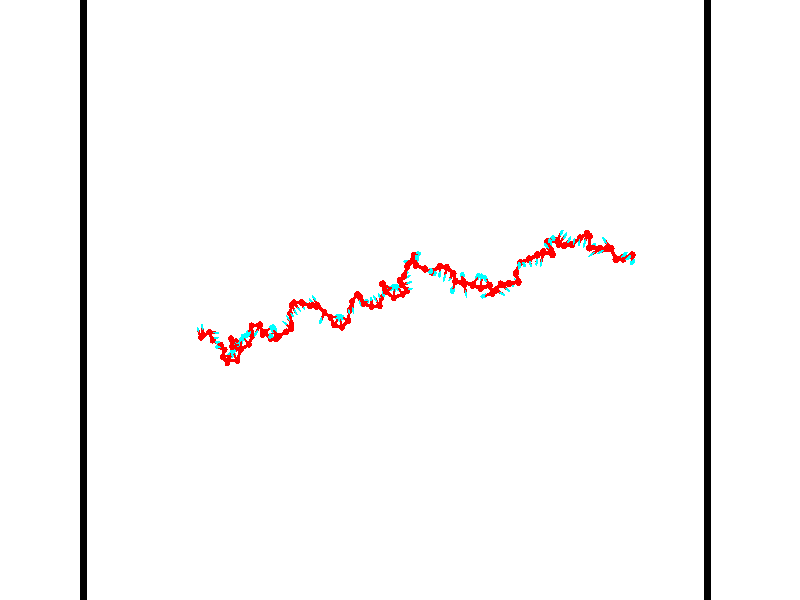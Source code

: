 // switches for output
#declare DRAW_BASES = 1; // possible values are 0, 1; only relevant for DNA ribbons
#declare DRAW_BASES_TYPE = 3; // possible values are 1, 2, 3; only relevant for DNA ribbons
#declare DRAW_FOG = 0; // set to 1 to enable fog

#include "colors.inc"

#include "transforms.inc"
background { rgb <1, 1, 1>}

#default {
   normal{
       ripples 0.25
       frequency 0.20
       turbulence 0.2
       lambda 5
   }
	finish {
		phong 0.1
		phong_size 40.
	}
}

// original window dimensions: 1024x640


// camera settings

camera {
	sky <-0, 1, 0>
	up <-0, 1, 0>
	right 1.6 * <0.99995, 0, 0.00999983>
	location <54.4867, 55, 106.329>
	look_at <55, 55, 55.0001>
	direction <0.513302, 0, -51.3289>
	angle 67.0682
}


# declare cpy_camera_pos = <54.4867, 55, 106.329>;
# if (DRAW_FOG = 1)
fog {
	fog_type 2
	up vnormalize(cpy_camera_pos)
	color rgbt<1,1,1,0.3>
	distance 1e-5
	fog_alt 3e-3
	fog_offset 88
}
# end


// LIGHTS

# declare lum = 6;
global_settings {
	ambient_light rgb lum * <0.05, 0.05, 0.05>
	max_trace_level 15
}# declare cpy_direct_light_amount = 0.25;
light_source
{	1000 * <-0.98995, -1, 1.00995>,
	rgb lum * cpy_direct_light_amount
	parallel
}

light_source
{	1000 * <0.98995, 1, -1.00995>,
	rgb lum * cpy_direct_light_amount
	parallel
}

// strand 0

// nucleotide -1

// particle -1
sphere {
	<36.709526, 52.284851, 49.971458> 0.250000
	pigment { color rgbt <1,0,0,0> }
	no_shadow
}
cylinder {
	<36.733212, 52.633236, 50.166565>,  <36.747425, 52.842266, 50.283630>, 0.100000
	pigment { color rgbt <1,0,0,0> }
	no_shadow
}
cylinder {
	<36.733212, 52.633236, 50.166565>,  <36.709526, 52.284851, 49.971458>, 0.100000
	pigment { color rgbt <1,0,0,0> }
	no_shadow
}

// particle -1
sphere {
	<36.733212, 52.633236, 50.166565> 0.100000
	pigment { color rgbt <1,0,0,0> }
	no_shadow
}
sphere {
	0, 1
	scale<0.080000,0.200000,0.300000>
	matrix <-0.775570, -0.267491, 0.571786,
		0.628477, -0.412159, 0.659652,
		0.059215, 0.870961, 0.487770,
		36.750977, 52.894524, 50.312897>
	pigment { color rgbt <0,1,1,0> }
	no_shadow
}
cylinder {
	<36.777340, 52.132023, 50.802380>,  <36.709526, 52.284851, 49.971458>, 0.130000
	pigment { color rgbt <1,0,0,0> }
	no_shadow
}

// nucleotide -1

// particle -1
sphere {
	<36.777340, 52.132023, 50.802380> 0.250000
	pigment { color rgbt <1,0,0,0> }
	no_shadow
}
cylinder {
	<36.594788, 52.472397, 50.698368>,  <36.485256, 52.676620, 50.635960>, 0.100000
	pigment { color rgbt <1,0,0,0> }
	no_shadow
}
cylinder {
	<36.594788, 52.472397, 50.698368>,  <36.777340, 52.132023, 50.802380>, 0.100000
	pigment { color rgbt <1,0,0,0> }
	no_shadow
}

// particle -1
sphere {
	<36.594788, 52.472397, 50.698368> 0.100000
	pigment { color rgbt <1,0,0,0> }
	no_shadow
}
sphere {
	0, 1
	scale<0.080000,0.200000,0.300000>
	matrix <-0.855531, -0.339356, 0.391029,
		0.244498, 0.400925, 0.882881,
		-0.456384, 0.850939, -0.260032,
		36.457870, 52.727680, 50.620358>
	pigment { color rgbt <0,1,1,0> }
	no_shadow
}
cylinder {
	<37.526802, 52.536457, 50.733192>,  <36.777340, 52.132023, 50.802380>, 0.130000
	pigment { color rgbt <1,0,0,0> }
	no_shadow
}

// nucleotide -1

// particle -1
sphere {
	<37.526802, 52.536457, 50.733192> 0.250000
	pigment { color rgbt <1,0,0,0> }
	no_shadow
}
cylinder {
	<37.920448, 52.518761, 50.801956>,  <38.156635, 52.508141, 50.843212>, 0.100000
	pigment { color rgbt <1,0,0,0> }
	no_shadow
}
cylinder {
	<37.920448, 52.518761, 50.801956>,  <37.526802, 52.536457, 50.733192>, 0.100000
	pigment { color rgbt <1,0,0,0> }
	no_shadow
}

// particle -1
sphere {
	<37.920448, 52.518761, 50.801956> 0.100000
	pigment { color rgbt <1,0,0,0> }
	no_shadow
}
sphere {
	0, 1
	scale<0.080000,0.200000,0.300000>
	matrix <-0.074022, -0.982505, 0.170892,
		0.161337, -0.180903, -0.970178,
		0.984119, -0.044244, 0.171906,
		38.215683, 52.505489, 50.853527>
	pigment { color rgbt <0,1,1,0> }
	no_shadow
}
cylinder {
	<37.724571, 51.899593, 50.401123>,  <37.526802, 52.536457, 50.733192>, 0.130000
	pigment { color rgbt <1,0,0,0> }
	no_shadow
}

// nucleotide -1

// particle -1
sphere {
	<37.724571, 51.899593, 50.401123> 0.250000
	pigment { color rgbt <1,0,0,0> }
	no_shadow
}
cylinder {
	<38.002857, 52.012974, 50.665138>,  <38.169827, 52.081001, 50.823547>, 0.100000
	pigment { color rgbt <1,0,0,0> }
	no_shadow
}
cylinder {
	<38.002857, 52.012974, 50.665138>,  <37.724571, 51.899593, 50.401123>, 0.100000
	pigment { color rgbt <1,0,0,0> }
	no_shadow
}

// particle -1
sphere {
	<38.002857, 52.012974, 50.665138> 0.100000
	pigment { color rgbt <1,0,0,0> }
	no_shadow
}
sphere {
	0, 1
	scale<0.080000,0.200000,0.300000>
	matrix <0.110591, -0.950165, 0.291472,
		0.709758, -0.129786, -0.692386,
		0.695710, 0.283446, 0.660034,
		38.211571, 52.098007, 50.863148>
	pigment { color rgbt <0,1,1,0> }
	no_shadow
}
cylinder {
	<38.491032, 51.539951, 50.402752>,  <37.724571, 51.899593, 50.401123>, 0.130000
	pigment { color rgbt <1,0,0,0> }
	no_shadow
}

// nucleotide -1

// particle -1
sphere {
	<38.491032, 51.539951, 50.402752> 0.250000
	pigment { color rgbt <1,0,0,0> }
	no_shadow
}
cylinder {
	<38.430923, 51.678677, 50.773079>,  <38.394859, 51.761913, 50.995274>, 0.100000
	pigment { color rgbt <1,0,0,0> }
	no_shadow
}
cylinder {
	<38.430923, 51.678677, 50.773079>,  <38.491032, 51.539951, 50.402752>, 0.100000
	pigment { color rgbt <1,0,0,0> }
	no_shadow
}

// particle -1
sphere {
	<38.430923, 51.678677, 50.773079> 0.100000
	pigment { color rgbt <1,0,0,0> }
	no_shadow
}
sphere {
	0, 1
	scale<0.080000,0.200000,0.300000>
	matrix <0.139439, -0.919655, 0.367140,
		0.978763, 0.184265, 0.089835,
		-0.150268, 0.346817, 0.925817,
		38.385841, 51.782722, 51.050823>
	pigment { color rgbt <0,1,1,0> }
	no_shadow
}
cylinder {
	<38.946781, 51.189030, 50.759285>,  <38.491032, 51.539951, 50.402752>, 0.130000
	pigment { color rgbt <1,0,0,0> }
	no_shadow
}

// nucleotide -1

// particle -1
sphere {
	<38.946781, 51.189030, 50.759285> 0.250000
	pigment { color rgbt <1,0,0,0> }
	no_shadow
}
cylinder {
	<38.675854, 51.319378, 51.023117>,  <38.513298, 51.397587, 51.181416>, 0.100000
	pigment { color rgbt <1,0,0,0> }
	no_shadow
}
cylinder {
	<38.675854, 51.319378, 51.023117>,  <38.946781, 51.189030, 50.759285>, 0.100000
	pigment { color rgbt <1,0,0,0> }
	no_shadow
}

// particle -1
sphere {
	<38.675854, 51.319378, 51.023117> 0.100000
	pigment { color rgbt <1,0,0,0> }
	no_shadow
}
sphere {
	0, 1
	scale<0.080000,0.200000,0.300000>
	matrix <0.161018, -0.809146, 0.565116,
		0.717849, 0.488969, 0.495582,
		-0.677322, 0.325871, 0.659578,
		38.472656, 51.417141, 51.220989>
	pigment { color rgbt <0,1,1,0> }
	no_shadow
}
cylinder {
	<38.637901, 50.623646, 50.360527>,  <38.946781, 51.189030, 50.759285>, 0.130000
	pigment { color rgbt <1,0,0,0> }
	no_shadow
}

// nucleotide -1

// particle -1
sphere {
	<38.637901, 50.623646, 50.360527> 0.250000
	pigment { color rgbt <1,0,0,0> }
	no_shadow
}
cylinder {
	<38.979420, 50.673309, 50.158295>,  <39.184330, 50.703106, 50.036957>, 0.100000
	pigment { color rgbt <1,0,0,0> }
	no_shadow
}
cylinder {
	<38.979420, 50.673309, 50.158295>,  <38.637901, 50.623646, 50.360527>, 0.100000
	pigment { color rgbt <1,0,0,0> }
	no_shadow
}

// particle -1
sphere {
	<38.979420, 50.673309, 50.158295> 0.100000
	pigment { color rgbt <1,0,0,0> }
	no_shadow
}
sphere {
	0, 1
	scale<0.080000,0.200000,0.300000>
	matrix <0.520539, -0.188361, 0.832802,
		0.008167, -0.974220, -0.225451,
		0.853799, 0.124157, -0.505581,
		39.235558, 50.710556, 50.006618>
	pigment { color rgbt <0,1,1,0> }
	no_shadow
}
cylinder {
	<39.144707, 50.164131, 50.596004>,  <38.637901, 50.623646, 50.360527>, 0.130000
	pigment { color rgbt <1,0,0,0> }
	no_shadow
}

// nucleotide -1

// particle -1
sphere {
	<39.144707, 50.164131, 50.596004> 0.250000
	pigment { color rgbt <1,0,0,0> }
	no_shadow
}
cylinder {
	<39.316639, 50.495823, 50.453102>,  <39.419800, 50.694836, 50.367363>, 0.100000
	pigment { color rgbt <1,0,0,0> }
	no_shadow
}
cylinder {
	<39.316639, 50.495823, 50.453102>,  <39.144707, 50.164131, 50.596004>, 0.100000
	pigment { color rgbt <1,0,0,0> }
	no_shadow
}

// particle -1
sphere {
	<39.316639, 50.495823, 50.453102> 0.100000
	pigment { color rgbt <1,0,0,0> }
	no_shadow
}
sphere {
	0, 1
	scale<0.080000,0.200000,0.300000>
	matrix <0.457334, 0.141211, 0.878012,
		0.778519, -0.540779, -0.318537,
		0.429830, 0.829227, -0.357252,
		39.445587, 50.744591, 50.345928>
	pigment { color rgbt <0,1,1,0> }
	no_shadow
}
cylinder {
	<39.357342, 50.396191, 51.129604>,  <39.144707, 50.164131, 50.596004>, 0.130000
	pigment { color rgbt <1,0,0,0> }
	no_shadow
}

// nucleotide -1

// particle -1
sphere {
	<39.357342, 50.396191, 51.129604> 0.250000
	pigment { color rgbt <1,0,0,0> }
	no_shadow
}
cylinder {
	<39.466995, 50.702854, 50.897369>,  <39.532787, 50.886852, 50.758030>, 0.100000
	pigment { color rgbt <1,0,0,0> }
	no_shadow
}
cylinder {
	<39.466995, 50.702854, 50.897369>,  <39.357342, 50.396191, 51.129604>, 0.100000
	pigment { color rgbt <1,0,0,0> }
	no_shadow
}

// particle -1
sphere {
	<39.466995, 50.702854, 50.897369> 0.100000
	pigment { color rgbt <1,0,0,0> }
	no_shadow
}
sphere {
	0, 1
	scale<0.080000,0.200000,0.300000>
	matrix <0.469282, 0.420314, 0.776602,
		0.839420, -0.485351, -0.244558,
		0.274134, 0.766662, -0.580586,
		39.549236, 50.932854, 50.723194>
	pigment { color rgbt <0,1,1,0> }
	no_shadow
}
cylinder {
	<40.197029, 50.378075, 51.104340>,  <39.357342, 50.396191, 51.129604>, 0.130000
	pigment { color rgbt <1,0,0,0> }
	no_shadow
}

// nucleotide -1

// particle -1
sphere {
	<40.197029, 50.378075, 51.104340> 0.250000
	pigment { color rgbt <1,0,0,0> }
	no_shadow
}
cylinder {
	<39.972588, 50.708931, 51.091740>,  <39.837921, 50.907444, 51.084179>, 0.100000
	pigment { color rgbt <1,0,0,0> }
	no_shadow
}
cylinder {
	<39.972588, 50.708931, 51.091740>,  <40.197029, 50.378075, 51.104340>, 0.100000
	pigment { color rgbt <1,0,0,0> }
	no_shadow
}

// particle -1
sphere {
	<39.972588, 50.708931, 51.091740> 0.100000
	pigment { color rgbt <1,0,0,0> }
	no_shadow
}
sphere {
	0, 1
	scale<0.080000,0.200000,0.300000>
	matrix <0.424405, 0.320157, 0.846983,
		0.710663, 0.461878, -0.530686,
		-0.561105, 0.827145, -0.031500,
		39.804256, 50.957073, 51.082291>
	pigment { color rgbt <0,1,1,0> }
	no_shadow
}
cylinder {
	<40.485645, 51.226860, 51.072235>,  <40.197029, 50.378075, 51.104340>, 0.130000
	pigment { color rgbt <1,0,0,0> }
	no_shadow
}

// nucleotide -1

// particle -1
sphere {
	<40.485645, 51.226860, 51.072235> 0.250000
	pigment { color rgbt <1,0,0,0> }
	no_shadow
}
cylinder {
	<40.148869, 51.191185, 51.285095>,  <39.946804, 51.169781, 51.412811>, 0.100000
	pigment { color rgbt <1,0,0,0> }
	no_shadow
}
cylinder {
	<40.148869, 51.191185, 51.285095>,  <40.485645, 51.226860, 51.072235>, 0.100000
	pigment { color rgbt <1,0,0,0> }
	no_shadow
}

// particle -1
sphere {
	<40.148869, 51.191185, 51.285095> 0.100000
	pigment { color rgbt <1,0,0,0> }
	no_shadow
}
sphere {
	0, 1
	scale<0.080000,0.200000,0.300000>
	matrix <0.429624, 0.485871, 0.761153,
		-0.326440, 0.869469, -0.370758,
		-0.841939, -0.089184, 0.532152,
		39.896286, 51.164429, 51.444740>
	pigment { color rgbt <0,1,1,0> }
	no_shadow
}
cylinder {
	<40.145023, 51.873314, 51.401554>,  <40.485645, 51.226860, 51.072235>, 0.130000
	pigment { color rgbt <1,0,0,0> }
	no_shadow
}

// nucleotide -1

// particle -1
sphere {
	<40.145023, 51.873314, 51.401554> 0.250000
	pigment { color rgbt <1,0,0,0> }
	no_shadow
}
cylinder {
	<40.078930, 51.544468, 51.619484>,  <40.039272, 51.347160, 51.750240>, 0.100000
	pigment { color rgbt <1,0,0,0> }
	no_shadow
}
cylinder {
	<40.078930, 51.544468, 51.619484>,  <40.145023, 51.873314, 51.401554>, 0.100000
	pigment { color rgbt <1,0,0,0> }
	no_shadow
}

// particle -1
sphere {
	<40.078930, 51.544468, 51.619484> 0.100000
	pigment { color rgbt <1,0,0,0> }
	no_shadow
}
sphere {
	0, 1
	scale<0.080000,0.200000,0.300000>
	matrix <0.422136, 0.440303, 0.792423,
		-0.891347, 0.360924, 0.274290,
		-0.165233, -0.822111, 0.544822,
		40.029362, 51.297836, 51.782932>
	pigment { color rgbt <0,1,1,0> }
	no_shadow
}
cylinder {
	<39.904343, 52.071175, 51.971291>,  <40.145023, 51.873314, 51.401554>, 0.130000
	pigment { color rgbt <1,0,0,0> }
	no_shadow
}

// nucleotide -1

// particle -1
sphere {
	<39.904343, 52.071175, 51.971291> 0.250000
	pigment { color rgbt <1,0,0,0> }
	no_shadow
}
cylinder {
	<40.079403, 51.725197, 52.069534>,  <40.184441, 51.517609, 52.128479>, 0.100000
	pigment { color rgbt <1,0,0,0> }
	no_shadow
}
cylinder {
	<40.079403, 51.725197, 52.069534>,  <39.904343, 52.071175, 51.971291>, 0.100000
	pigment { color rgbt <1,0,0,0> }
	no_shadow
}

// particle -1
sphere {
	<40.079403, 51.725197, 52.069534> 0.100000
	pigment { color rgbt <1,0,0,0> }
	no_shadow
}
sphere {
	0, 1
	scale<0.080000,0.200000,0.300000>
	matrix <0.376756, 0.424432, 0.823355,
		-0.816404, -0.267809, 0.511628,
		0.437653, -0.864949, 0.245609,
		40.210697, 51.465714, 52.143215>
	pigment { color rgbt <0,1,1,0> }
	no_shadow
}
cylinder {
	<40.041107, 52.133343, 52.647232>,  <39.904343, 52.071175, 51.971291>, 0.130000
	pigment { color rgbt <1,0,0,0> }
	no_shadow
}

// nucleotide -1

// particle -1
sphere {
	<40.041107, 52.133343, 52.647232> 0.250000
	pigment { color rgbt <1,0,0,0> }
	no_shadow
}
cylinder {
	<40.269428, 51.830017, 52.521282>,  <40.406422, 51.648022, 52.445713>, 0.100000
	pigment { color rgbt <1,0,0,0> }
	no_shadow
}
cylinder {
	<40.269428, 51.830017, 52.521282>,  <40.041107, 52.133343, 52.647232>, 0.100000
	pigment { color rgbt <1,0,0,0> }
	no_shadow
}

// particle -1
sphere {
	<40.269428, 51.830017, 52.521282> 0.100000
	pigment { color rgbt <1,0,0,0> }
	no_shadow
}
sphere {
	0, 1
	scale<0.080000,0.200000,0.300000>
	matrix <0.746823, 0.320115, 0.582909,
		-0.341232, -0.567880, 0.749048,
		0.570804, -0.758313, -0.314872,
		40.440670, 51.602524, 52.426819>
	pigment { color rgbt <0,1,1,0> }
	no_shadow
}
cylinder {
	<40.279785, 51.572422, 53.183125>,  <40.041107, 52.133343, 52.647232>, 0.130000
	pigment { color rgbt <1,0,0,0> }
	no_shadow
}

// nucleotide -1

// particle -1
sphere {
	<40.279785, 51.572422, 53.183125> 0.250000
	pigment { color rgbt <1,0,0,0> }
	no_shadow
}
cylinder {
	<40.534698, 51.631058, 52.880501>,  <40.687649, 51.666237, 52.698929>, 0.100000
	pigment { color rgbt <1,0,0,0> }
	no_shadow
}
cylinder {
	<40.534698, 51.631058, 52.880501>,  <40.279785, 51.572422, 53.183125>, 0.100000
	pigment { color rgbt <1,0,0,0> }
	no_shadow
}

// particle -1
sphere {
	<40.534698, 51.631058, 52.880501> 0.100000
	pigment { color rgbt <1,0,0,0> }
	no_shadow
}
sphere {
	0, 1
	scale<0.080000,0.200000,0.300000>
	matrix <0.665086, 0.391278, 0.636052,
		0.389228, -0.908530, 0.151903,
		0.637308, 0.146541, -0.756547,
		40.725883, 51.675034, 52.653534>
	pigment { color rgbt <0,1,1,0> }
	no_shadow
}
cylinder {
	<41.046349, 51.383408, 53.224609>,  <40.279785, 51.572422, 53.183125>, 0.130000
	pigment { color rgbt <1,0,0,0> }
	no_shadow
}

// nucleotide -1

// particle -1
sphere {
	<41.046349, 51.383408, 53.224609> 0.250000
	pigment { color rgbt <1,0,0,0> }
	no_shadow
}
cylinder {
	<41.013760, 51.730854, 53.029114>,  <40.994205, 51.939323, 52.911816>, 0.100000
	pigment { color rgbt <1,0,0,0> }
	no_shadow
}
cylinder {
	<41.013760, 51.730854, 53.029114>,  <41.046349, 51.383408, 53.224609>, 0.100000
	pigment { color rgbt <1,0,0,0> }
	no_shadow
}

// particle -1
sphere {
	<41.013760, 51.730854, 53.029114> 0.100000
	pigment { color rgbt <1,0,0,0> }
	no_shadow
}
sphere {
	0, 1
	scale<0.080000,0.200000,0.300000>
	matrix <0.462286, 0.467366, 0.753565,
		0.882980, -0.164540, -0.439628,
		-0.081476, 0.868617, -0.488740,
		40.989315, 51.991440, 52.882492>
	pigment { color rgbt <0,1,1,0> }
	no_shadow
}
cylinder {
	<41.684837, 51.729206, 52.887844>,  <41.046349, 51.383408, 53.224609>, 0.130000
	pigment { color rgbt <1,0,0,0> }
	no_shadow
}

// nucleotide -1

// particle -1
sphere {
	<41.684837, 51.729206, 52.887844> 0.250000
	pigment { color rgbt <1,0,0,0> }
	no_shadow
}
cylinder {
	<41.426544, 52.015781, 52.993484>,  <41.271568, 52.187725, 53.056870>, 0.100000
	pigment { color rgbt <1,0,0,0> }
	no_shadow
}
cylinder {
	<41.426544, 52.015781, 52.993484>,  <41.684837, 51.729206, 52.887844>, 0.100000
	pigment { color rgbt <1,0,0,0> }
	no_shadow
}

// particle -1
sphere {
	<41.426544, 52.015781, 52.993484> 0.100000
	pigment { color rgbt <1,0,0,0> }
	no_shadow
}
sphere {
	0, 1
	scale<0.080000,0.200000,0.300000>
	matrix <0.564860, 0.215477, 0.796557,
		0.513773, 0.663544, -0.543826,
		-0.645732, 0.716435, 0.264103,
		41.232826, 52.230713, 53.072716>
	pigment { color rgbt <0,1,1,0> }
	no_shadow
}
cylinder {
	<41.988895, 52.356453, 52.889339>,  <41.684837, 51.729206, 52.887844>, 0.130000
	pigment { color rgbt <1,0,0,0> }
	no_shadow
}

// nucleotide -1

// particle -1
sphere {
	<41.988895, 52.356453, 52.889339> 0.250000
	pigment { color rgbt <1,0,0,0> }
	no_shadow
}
cylinder {
	<41.704876, 52.370926, 53.170631>,  <41.534466, 52.379612, 53.339405>, 0.100000
	pigment { color rgbt <1,0,0,0> }
	no_shadow
}
cylinder {
	<41.704876, 52.370926, 53.170631>,  <41.988895, 52.356453, 52.889339>, 0.100000
	pigment { color rgbt <1,0,0,0> }
	no_shadow
}

// particle -1
sphere {
	<41.704876, 52.370926, 53.170631> 0.100000
	pigment { color rgbt <1,0,0,0> }
	no_shadow
}
sphere {
	0, 1
	scale<0.080000,0.200000,0.300000>
	matrix <0.663598, 0.368428, 0.651075,
		-0.235529, 0.928952, -0.285613,
		-0.710045, 0.036185, 0.703226,
		41.491863, 52.381783, 53.381599>
	pigment { color rgbt <0,1,1,0> }
	no_shadow
}
cylinder {
	<41.969177, 53.108574, 53.144886>,  <41.988895, 52.356453, 52.889339>, 0.130000
	pigment { color rgbt <1,0,0,0> }
	no_shadow
}

// nucleotide -1

// particle -1
sphere {
	<41.969177, 53.108574, 53.144886> 0.250000
	pigment { color rgbt <1,0,0,0> }
	no_shadow
}
cylinder {
	<41.858070, 52.808838, 53.385330>,  <41.791405, 52.628998, 53.529598>, 0.100000
	pigment { color rgbt <1,0,0,0> }
	no_shadow
}
cylinder {
	<41.858070, 52.808838, 53.385330>,  <41.969177, 53.108574, 53.144886>, 0.100000
	pigment { color rgbt <1,0,0,0> }
	no_shadow
}

// particle -1
sphere {
	<41.858070, 52.808838, 53.385330> 0.100000
	pigment { color rgbt <1,0,0,0> }
	no_shadow
}
sphere {
	0, 1
	scale<0.080000,0.200000,0.300000>
	matrix <0.443595, 0.454981, 0.772150,
		-0.852096, 0.481131, 0.206022,
		-0.277769, -0.749337, 0.601114,
		41.774738, 52.584038, 53.565666>
	pigment { color rgbt <0,1,1,0> }
	no_shadow
}
cylinder {
	<42.740486, 53.192120, 53.227497>,  <41.969177, 53.108574, 53.144886>, 0.130000
	pigment { color rgbt <1,0,0,0> }
	no_shadow
}

// nucleotide -1

// particle -1
sphere {
	<42.740486, 53.192120, 53.227497> 0.250000
	pigment { color rgbt <1,0,0,0> }
	no_shadow
}
cylinder {
	<42.537415, 52.848671, 53.255871>,  <42.415573, 52.642601, 53.272896>, 0.100000
	pigment { color rgbt <1,0,0,0> }
	no_shadow
}
cylinder {
	<42.537415, 52.848671, 53.255871>,  <42.740486, 53.192120, 53.227497>, 0.100000
	pigment { color rgbt <1,0,0,0> }
	no_shadow
}

// particle -1
sphere {
	<42.537415, 52.848671, 53.255871> 0.100000
	pigment { color rgbt <1,0,0,0> }
	no_shadow
}
sphere {
	0, 1
	scale<0.080000,0.200000,0.300000>
	matrix <0.722315, -0.469064, -0.508174,
		0.469602, -0.206751, 0.858328,
		-0.507676, -0.858623, 0.070934,
		42.385113, 52.591084, 53.277149>
	pigment { color rgbt <0,1,1,0> }
	no_shadow
}
cylinder {
	<43.023926, 52.485222, 53.509445>,  <42.740486, 53.192120, 53.227497>, 0.130000
	pigment { color rgbt <1,0,0,0> }
	no_shadow
}

// nucleotide -1

// particle -1
sphere {
	<43.023926, 52.485222, 53.509445> 0.250000
	pigment { color rgbt <1,0,0,0> }
	no_shadow
}
cylinder {
	<43.413921, 52.429840, 53.578987>,  <43.647919, 52.396610, 53.620712>, 0.100000
	pigment { color rgbt <1,0,0,0> }
	no_shadow
}
cylinder {
	<43.413921, 52.429840, 53.578987>,  <43.023926, 52.485222, 53.509445>, 0.100000
	pigment { color rgbt <1,0,0,0> }
	no_shadow
}

// particle -1
sphere {
	<43.413921, 52.429840, 53.578987> 0.100000
	pigment { color rgbt <1,0,0,0> }
	no_shadow
}
sphere {
	0, 1
	scale<0.080000,0.200000,0.300000>
	matrix <0.112498, -0.367179, -0.923322,
		0.191669, 0.919789, -0.342421,
		0.974991, -0.138451, 0.173851,
		43.706417, 52.388306, 53.631142>
	pigment { color rgbt <0,1,1,0> }
	no_shadow
}
cylinder {
	<43.061466, 52.633305, 52.804443>,  <43.023926, 52.485222, 53.509445>, 0.130000
	pigment { color rgbt <1,0,0,0> }
	no_shadow
}

// nucleotide -1

// particle -1
sphere {
	<43.061466, 52.633305, 52.804443> 0.250000
	pigment { color rgbt <1,0,0,0> }
	no_shadow
}
cylinder {
	<43.381001, 52.826492, 52.660995>,  <43.572720, 52.942406, 52.574928>, 0.100000
	pigment { color rgbt <1,0,0,0> }
	no_shadow
}
cylinder {
	<43.381001, 52.826492, 52.660995>,  <43.061466, 52.633305, 52.804443>, 0.100000
	pigment { color rgbt <1,0,0,0> }
	no_shadow
}

// particle -1
sphere {
	<43.381001, 52.826492, 52.660995> 0.100000
	pigment { color rgbt <1,0,0,0> }
	no_shadow
}
sphere {
	0, 1
	scale<0.080000,0.200000,0.300000>
	matrix <0.490260, -0.177259, 0.853361,
		0.348575, -0.857511, -0.378380,
		0.798837, 0.482965, -0.358615,
		43.620651, 52.971382, 52.553410>
	pigment { color rgbt <0,1,1,0> }
	no_shadow
}
cylinder {
	<43.606266, 52.152748, 52.949970>,  <43.061466, 52.633305, 52.804443>, 0.130000
	pigment { color rgbt <1,0,0,0> }
	no_shadow
}

// nucleotide -1

// particle -1
sphere {
	<43.606266, 52.152748, 52.949970> 0.250000
	pigment { color rgbt <1,0,0,0> }
	no_shadow
}
cylinder {
	<43.756836, 52.522423, 52.924103>,  <43.847179, 52.744228, 52.908585>, 0.100000
	pigment { color rgbt <1,0,0,0> }
	no_shadow
}
cylinder {
	<43.756836, 52.522423, 52.924103>,  <43.606266, 52.152748, 52.949970>, 0.100000
	pigment { color rgbt <1,0,0,0> }
	no_shadow
}

// particle -1
sphere {
	<43.756836, 52.522423, 52.924103> 0.100000
	pigment { color rgbt <1,0,0,0> }
	no_shadow
}
sphere {
	0, 1
	scale<0.080000,0.200000,0.300000>
	matrix <0.443568, -0.118511, 0.888371,
		0.813356, -0.363091, -0.454550,
		0.376429, 0.924186, -0.064664,
		43.869766, 52.799679, 52.904705>
	pigment { color rgbt <0,1,1,0> }
	no_shadow
}
cylinder {
	<44.149090, 52.146553, 53.273708>,  <43.606266, 52.152748, 52.949970>, 0.130000
	pigment { color rgbt <1,0,0,0> }
	no_shadow
}

// nucleotide -1

// particle -1
sphere {
	<44.149090, 52.146553, 53.273708> 0.250000
	pigment { color rgbt <1,0,0,0> }
	no_shadow
}
cylinder {
	<44.070820, 52.536400, 53.317211>,  <44.023857, 52.770309, 53.343311>, 0.100000
	pigment { color rgbt <1,0,0,0> }
	no_shadow
}
cylinder {
	<44.070820, 52.536400, 53.317211>,  <44.149090, 52.146553, 53.273708>, 0.100000
	pigment { color rgbt <1,0,0,0> }
	no_shadow
}

// particle -1
sphere {
	<44.070820, 52.536400, 53.317211> 0.100000
	pigment { color rgbt <1,0,0,0> }
	no_shadow
}
sphere {
	0, 1
	scale<0.080000,0.200000,0.300000>
	matrix <0.162233, -0.077201, 0.983728,
		0.967157, 0.210134, -0.143009,
		-0.195675, 0.974620, 0.108756,
		44.012119, 52.828785, 53.349838>
	pigment { color rgbt <0,1,1,0> }
	no_shadow
}
cylinder {
	<44.492035, 52.376785, 53.777790>,  <44.149090, 52.146553, 53.273708>, 0.130000
	pigment { color rgbt <1,0,0,0> }
	no_shadow
}

// nucleotide -1

// particle -1
sphere {
	<44.492035, 52.376785, 53.777790> 0.250000
	pigment { color rgbt <1,0,0,0> }
	no_shadow
}
cylinder {
	<44.196354, 52.645996, 53.767918>,  <44.018944, 52.807522, 53.761993>, 0.100000
	pigment { color rgbt <1,0,0,0> }
	no_shadow
}
cylinder {
	<44.196354, 52.645996, 53.767918>,  <44.492035, 52.376785, 53.777790>, 0.100000
	pigment { color rgbt <1,0,0,0> }
	no_shadow
}

// particle -1
sphere {
	<44.196354, 52.645996, 53.767918> 0.100000
	pigment { color rgbt <1,0,0,0> }
	no_shadow
}
sphere {
	0, 1
	scale<0.080000,0.200000,0.300000>
	matrix <-0.167488, -0.148212, 0.974670,
		0.652323, 0.724613, 0.222283,
		-0.739204, 0.673030, -0.024682,
		43.974594, 52.847904, 53.760513>
	pigment { color rgbt <0,1,1,0> }
	no_shadow
}
cylinder {
	<45.115028, 52.690456, 53.787083>,  <44.492035, 52.376785, 53.777790>, 0.130000
	pigment { color rgbt <1,0,0,0> }
	no_shadow
}

// nucleotide -1

// particle -1
sphere {
	<45.115028, 52.690456, 53.787083> 0.250000
	pigment { color rgbt <1,0,0,0> }
	no_shadow
}
cylinder {
	<45.065002, 52.616768, 53.397125>,  <45.034988, 52.572556, 53.163151>, 0.100000
	pigment { color rgbt <1,0,0,0> }
	no_shadow
}
cylinder {
	<45.065002, 52.616768, 53.397125>,  <45.115028, 52.690456, 53.787083>, 0.100000
	pigment { color rgbt <1,0,0,0> }
	no_shadow
}

// particle -1
sphere {
	<45.065002, 52.616768, 53.397125> 0.100000
	pigment { color rgbt <1,0,0,0> }
	no_shadow
}
sphere {
	0, 1
	scale<0.080000,0.200000,0.300000>
	matrix <-0.019554, 0.982877, -0.183219,
		0.991956, -0.003851, -0.126525,
		-0.125064, -0.184220, -0.974896,
		45.027485, 52.561501, 53.104656>
	pigment { color rgbt <0,1,1,0> }
	no_shadow
}
cylinder {
	<45.484447, 52.898708, 53.195312>,  <45.115028, 52.690456, 53.787083>, 0.130000
	pigment { color rgbt <1,0,0,0> }
	no_shadow
}

// nucleotide -1

// particle -1
sphere {
	<45.484447, 52.898708, 53.195312> 0.250000
	pigment { color rgbt <1,0,0,0> }
	no_shadow
}
cylinder {
	<45.154552, 53.124912, 53.194626>,  <44.956615, 53.260635, 53.194214>, 0.100000
	pigment { color rgbt <1,0,0,0> }
	no_shadow
}
cylinder {
	<45.154552, 53.124912, 53.194626>,  <45.484447, 52.898708, 53.195312>, 0.100000
	pigment { color rgbt <1,0,0,0> }
	no_shadow
}

// particle -1
sphere {
	<45.154552, 53.124912, 53.194626> 0.100000
	pigment { color rgbt <1,0,0,0> }
	no_shadow
}
sphere {
	0, 1
	scale<0.080000,0.200000,0.300000>
	matrix <0.547325, 0.797447, -0.253998,
		-0.142270, -0.210422, -0.967203,
		-0.824739, 0.565510, -0.001717,
		44.907131, 53.294567, 53.194111>
	pigment { color rgbt <0,1,1,0> }
	no_shadow
}
cylinder {
	<45.378605, 53.215096, 52.581944>,  <45.484447, 52.898708, 53.195312>, 0.130000
	pigment { color rgbt <1,0,0,0> }
	no_shadow
}

// nucleotide -1

// particle -1
sphere {
	<45.378605, 53.215096, 52.581944> 0.250000
	pigment { color rgbt <1,0,0,0> }
	no_shadow
}
cylinder {
	<45.258640, 53.467590, 52.868050>,  <45.186661, 53.619087, 53.039711>, 0.100000
	pigment { color rgbt <1,0,0,0> }
	no_shadow
}
cylinder {
	<45.258640, 53.467590, 52.868050>,  <45.378605, 53.215096, 52.581944>, 0.100000
	pigment { color rgbt <1,0,0,0> }
	no_shadow
}

// particle -1
sphere {
	<45.258640, 53.467590, 52.868050> 0.100000
	pigment { color rgbt <1,0,0,0> }
	no_shadow
}
sphere {
	0, 1
	scale<0.080000,0.200000,0.300000>
	matrix <0.727227, 0.636536, -0.256831,
		-0.617410, 0.443132, -0.649953,
		-0.299909, 0.631234, 0.715261,
		45.168667, 53.656960, 53.082626>
	pigment { color rgbt <0,1,1,0> }
	no_shadow
}
cylinder {
	<45.203861, 53.996861, 52.303391>,  <45.378605, 53.215096, 52.581944>, 0.130000
	pigment { color rgbt <1,0,0,0> }
	no_shadow
}

// nucleotide -1

// particle -1
sphere {
	<45.203861, 53.996861, 52.303391> 0.250000
	pigment { color rgbt <1,0,0,0> }
	no_shadow
}
cylinder {
	<45.365990, 53.953117, 52.666435>,  <45.463268, 53.926872, 52.884262>, 0.100000
	pigment { color rgbt <1,0,0,0> }
	no_shadow
}
cylinder {
	<45.365990, 53.953117, 52.666435>,  <45.203861, 53.996861, 52.303391>, 0.100000
	pigment { color rgbt <1,0,0,0> }
	no_shadow
}

// particle -1
sphere {
	<45.365990, 53.953117, 52.666435> 0.100000
	pigment { color rgbt <1,0,0,0> }
	no_shadow
}
sphere {
	0, 1
	scale<0.080000,0.200000,0.300000>
	matrix <0.712140, 0.660293, -0.238474,
		-0.573210, 0.743004, 0.345508,
		0.405324, -0.109355, 0.907609,
		45.487587, 53.920311, 52.938717>
	pigment { color rgbt <0,1,1,0> }
	no_shadow
}
cylinder {
	<45.382187, 54.588440, 52.536903>,  <45.203861, 53.996861, 52.303391>, 0.130000
	pigment { color rgbt <1,0,0,0> }
	no_shadow
}

// nucleotide -1

// particle -1
sphere {
	<45.382187, 54.588440, 52.536903> 0.250000
	pigment { color rgbt <1,0,0,0> }
	no_shadow
}
cylinder {
	<45.617252, 54.307270, 52.697174>,  <45.758293, 54.138569, 52.793335>, 0.100000
	pigment { color rgbt <1,0,0,0> }
	no_shadow
}
cylinder {
	<45.617252, 54.307270, 52.697174>,  <45.382187, 54.588440, 52.536903>, 0.100000
	pigment { color rgbt <1,0,0,0> }
	no_shadow
}

// particle -1
sphere {
	<45.617252, 54.307270, 52.697174> 0.100000
	pigment { color rgbt <1,0,0,0> }
	no_shadow
}
sphere {
	0, 1
	scale<0.080000,0.200000,0.300000>
	matrix <0.807906, 0.536721, -0.243349,
		-0.043995, 0.466718, 0.883311,
		0.587667, -0.702926, 0.400677,
		45.793552, 54.096394, 52.817379>
	pigment { color rgbt <0,1,1,0> }
	no_shadow
}
cylinder {
	<45.732197, 54.804993, 53.280396>,  <45.382187, 54.588440, 52.536903>, 0.130000
	pigment { color rgbt <1,0,0,0> }
	no_shadow
}

// nucleotide -1

// particle -1
sphere {
	<45.732197, 54.804993, 53.280396> 0.250000
	pigment { color rgbt <1,0,0,0> }
	no_shadow
}
cylinder {
	<45.911690, 54.548836, 53.031067>,  <46.019386, 54.395142, 52.881470>, 0.100000
	pigment { color rgbt <1,0,0,0> }
	no_shadow
}
cylinder {
	<45.911690, 54.548836, 53.031067>,  <45.732197, 54.804993, 53.280396>, 0.100000
	pigment { color rgbt <1,0,0,0> }
	no_shadow
}

// particle -1
sphere {
	<45.911690, 54.548836, 53.031067> 0.100000
	pigment { color rgbt <1,0,0,0> }
	no_shadow
}
sphere {
	0, 1
	scale<0.080000,0.200000,0.300000>
	matrix <0.800246, 0.598421, -0.038714,
		0.397801, -0.481440, 0.781006,
		0.448732, -0.640397, -0.623323,
		46.046310, 54.356716, 52.844070>
	pigment { color rgbt <0,1,1,0> }
	no_shadow
}
cylinder {
	<46.412060, 54.816784, 53.372932>,  <45.732197, 54.804993, 53.280396>, 0.130000
	pigment { color rgbt <1,0,0,0> }
	no_shadow
}

// nucleotide -1

// particle -1
sphere {
	<46.412060, 54.816784, 53.372932> 0.250000
	pigment { color rgbt <1,0,0,0> }
	no_shadow
}
cylinder {
	<46.448696, 54.613773, 53.030231>,  <46.470676, 54.491966, 52.824612>, 0.100000
	pigment { color rgbt <1,0,0,0> }
	no_shadow
}
cylinder {
	<46.448696, 54.613773, 53.030231>,  <46.412060, 54.816784, 53.372932>, 0.100000
	pigment { color rgbt <1,0,0,0> }
	no_shadow
}

// particle -1
sphere {
	<46.448696, 54.613773, 53.030231> 0.100000
	pigment { color rgbt <1,0,0,0> }
	no_shadow
}
sphere {
	0, 1
	scale<0.080000,0.200000,0.300000>
	matrix <0.917219, 0.377982, -0.125857,
		0.387713, -0.774306, 0.500129,
		0.091588, -0.507524, -0.856756,
		46.476173, 54.461517, 52.773205>
	pigment { color rgbt <0,1,1,0> }
	no_shadow
}
cylinder {
	<47.095245, 54.572712, 53.280704>,  <46.412060, 54.816784, 53.372932>, 0.130000
	pigment { color rgbt <1,0,0,0> }
	no_shadow
}

// nucleotide -1

// particle -1
sphere {
	<47.095245, 54.572712, 53.280704> 0.250000
	pigment { color rgbt <1,0,0,0> }
	no_shadow
}
cylinder {
	<46.944256, 54.630703, 52.914864>,  <46.853661, 54.665497, 52.695358>, 0.100000
	pigment { color rgbt <1,0,0,0> }
	no_shadow
}
cylinder {
	<46.944256, 54.630703, 52.914864>,  <47.095245, 54.572712, 53.280704>, 0.100000
	pigment { color rgbt <1,0,0,0> }
	no_shadow
}

// particle -1
sphere {
	<46.944256, 54.630703, 52.914864> 0.100000
	pigment { color rgbt <1,0,0,0> }
	no_shadow
}
sphere {
	0, 1
	scale<0.080000,0.200000,0.300000>
	matrix <0.769628, 0.598362, -0.222789,
		0.514961, -0.787999, -0.337448,
		-0.377474, 0.144982, -0.914600,
		46.831013, 54.674198, 52.640484>
	pigment { color rgbt <0,1,1,0> }
	no_shadow
}
cylinder {
	<47.599720, 54.514263, 52.722797>,  <47.095245, 54.572712, 53.280704>, 0.130000
	pigment { color rgbt <1,0,0,0> }
	no_shadow
}

// nucleotide -1

// particle -1
sphere {
	<47.599720, 54.514263, 52.722797> 0.250000
	pigment { color rgbt <1,0,0,0> }
	no_shadow
}
cylinder {
	<47.309208, 54.751942, 52.584553>,  <47.134903, 54.894550, 52.501606>, 0.100000
	pigment { color rgbt <1,0,0,0> }
	no_shadow
}
cylinder {
	<47.309208, 54.751942, 52.584553>,  <47.599720, 54.514263, 52.722797>, 0.100000
	pigment { color rgbt <1,0,0,0> }
	no_shadow
}

// particle -1
sphere {
	<47.309208, 54.751942, 52.584553> 0.100000
	pigment { color rgbt <1,0,0,0> }
	no_shadow
}
sphere {
	0, 1
	scale<0.080000,0.200000,0.300000>
	matrix <0.686775, 0.605778, -0.401713,
		-0.029336, -0.529111, -0.848045,
		-0.726278, 0.594201, -0.345609,
		47.091324, 54.930202, 52.480869>
	pigment { color rgbt <0,1,1,0> }
	no_shadow
}
cylinder {
	<47.622719, 54.585476, 51.914204>,  <47.599720, 54.514263, 52.722797>, 0.130000
	pigment { color rgbt <1,0,0,0> }
	no_shadow
}

// nucleotide -1

// particle -1
sphere {
	<47.622719, 54.585476, 51.914204> 0.250000
	pigment { color rgbt <1,0,0,0> }
	no_shadow
}
cylinder {
	<47.446880, 54.901649, 52.084835>,  <47.341377, 55.091354, 52.187214>, 0.100000
	pigment { color rgbt <1,0,0,0> }
	no_shadow
}
cylinder {
	<47.446880, 54.901649, 52.084835>,  <47.622719, 54.585476, 51.914204>, 0.100000
	pigment { color rgbt <1,0,0,0> }
	no_shadow
}

// particle -1
sphere {
	<47.446880, 54.901649, 52.084835> 0.100000
	pigment { color rgbt <1,0,0,0> }
	no_shadow
}
sphere {
	0, 1
	scale<0.080000,0.200000,0.300000>
	matrix <0.614876, 0.611029, -0.498569,
		-0.654739, 0.043126, -0.754624,
		-0.439596, 0.790432, 0.426582,
		47.315002, 55.138779, 52.212811>
	pigment { color rgbt <0,1,1,0> }
	no_shadow
}
cylinder {
	<48.238197, 54.069450, 52.034996>,  <47.622719, 54.585476, 51.914204>, 0.130000
	pigment { color rgbt <1,0,0,0> }
	no_shadow
}

// nucleotide -1

// particle -1
sphere {
	<48.238197, 54.069450, 52.034996> 0.250000
	pigment { color rgbt <1,0,0,0> }
	no_shadow
}
cylinder {
	<48.057384, 53.712761, 52.043880>,  <47.948898, 53.498745, 52.049210>, 0.100000
	pigment { color rgbt <1,0,0,0> }
	no_shadow
}
cylinder {
	<48.057384, 53.712761, 52.043880>,  <48.238197, 54.069450, 52.034996>, 0.100000
	pigment { color rgbt <1,0,0,0> }
	no_shadow
}

// particle -1
sphere {
	<48.057384, 53.712761, 52.043880> 0.100000
	pigment { color rgbt <1,0,0,0> }
	no_shadow
}
sphere {
	0, 1
	scale<0.080000,0.200000,0.300000>
	matrix <0.803245, -0.396096, 0.444866,
		-0.387902, 0.218931, 0.895322,
		-0.452028, -0.891727, 0.022208,
		47.921776, 53.445244, 52.050545>
	pigment { color rgbt <0,1,1,0> }
	no_shadow
}
cylinder {
	<48.727066, 53.681232, 51.660248>,  <48.238197, 54.069450, 52.034996>, 0.130000
	pigment { color rgbt <1,0,0,0> }
	no_shadow
}

// nucleotide -1

// particle -1
sphere {
	<48.727066, 53.681232, 51.660248> 0.250000
	pigment { color rgbt <1,0,0,0> }
	no_shadow
}
cylinder {
	<49.120811, 53.713959, 51.597839>,  <49.357059, 53.733593, 51.560394>, 0.100000
	pigment { color rgbt <1,0,0,0> }
	no_shadow
}
cylinder {
	<49.120811, 53.713959, 51.597839>,  <48.727066, 53.681232, 51.660248>, 0.100000
	pigment { color rgbt <1,0,0,0> }
	no_shadow
}

// particle -1
sphere {
	<49.120811, 53.713959, 51.597839> 0.100000
	pigment { color rgbt <1,0,0,0> }
	no_shadow
}
sphere {
	0, 1
	scale<0.080000,0.200000,0.300000>
	matrix <0.149193, 0.083884, 0.985244,
		0.093684, -0.993112, 0.070367,
		0.984360, 0.081803, -0.156024,
		49.416119, 53.738503, 51.551033>
	pigment { color rgbt <0,1,1,0> }
	no_shadow
}
cylinder {
	<49.105766, 53.135609, 52.082462>,  <48.727066, 53.681232, 51.660248>, 0.130000
	pigment { color rgbt <1,0,0,0> }
	no_shadow
}

// nucleotide -1

// particle -1
sphere {
	<49.105766, 53.135609, 52.082462> 0.250000
	pigment { color rgbt <1,0,0,0> }
	no_shadow
}
cylinder {
	<49.347267, 53.443932, 52.001129>,  <49.492168, 53.628925, 51.952328>, 0.100000
	pigment { color rgbt <1,0,0,0> }
	no_shadow
}
cylinder {
	<49.347267, 53.443932, 52.001129>,  <49.105766, 53.135609, 52.082462>, 0.100000
	pigment { color rgbt <1,0,0,0> }
	no_shadow
}

// particle -1
sphere {
	<49.347267, 53.443932, 52.001129> 0.100000
	pigment { color rgbt <1,0,0,0> }
	no_shadow
}
sphere {
	0, 1
	scale<0.080000,0.200000,0.300000>
	matrix <0.282634, 0.031524, 0.958710,
		0.745387, -0.636292, -0.198823,
		0.603751, 0.770804, -0.203336,
		49.528393, 53.675175, 51.940128>
	pigment { color rgbt <0,1,1,0> }
	no_shadow
}
cylinder {
	<49.822811, 52.942055, 52.157089>,  <49.105766, 53.135609, 52.082462>, 0.130000
	pigment { color rgbt <1,0,0,0> }
	no_shadow
}

// nucleotide -1

// particle -1
sphere {
	<49.822811, 52.942055, 52.157089> 0.250000
	pigment { color rgbt <1,0,0,0> }
	no_shadow
}
cylinder {
	<49.716217, 53.322319, 52.220627>,  <49.652260, 53.550476, 52.258751>, 0.100000
	pigment { color rgbt <1,0,0,0> }
	no_shadow
}
cylinder {
	<49.716217, 53.322319, 52.220627>,  <49.822811, 52.942055, 52.157089>, 0.100000
	pigment { color rgbt <1,0,0,0> }
	no_shadow
}

// particle -1
sphere {
	<49.716217, 53.322319, 52.220627> 0.100000
	pigment { color rgbt <1,0,0,0> }
	no_shadow
}
sphere {
	0, 1
	scale<0.080000,0.200000,0.300000>
	matrix <0.347512, -0.058950, 0.935821,
		0.899011, 0.304583, -0.314656,
		-0.266486, 0.950660, 0.158843,
		49.636272, 53.607517, 52.268280>
	pigment { color rgbt <0,1,1,0> }
	no_shadow
}
cylinder {
	<50.398018, 53.470047, 52.275211>,  <49.822811, 52.942055, 52.157089>, 0.130000
	pigment { color rgbt <1,0,0,0> }
	no_shadow
}

// nucleotide -1

// particle -1
sphere {
	<50.398018, 53.470047, 52.275211> 0.250000
	pigment { color rgbt <1,0,0,0> }
	no_shadow
}
cylinder {
	<50.094284, 53.616543, 52.490349>,  <49.912045, 53.704441, 52.619431>, 0.100000
	pigment { color rgbt <1,0,0,0> }
	no_shadow
}
cylinder {
	<50.094284, 53.616543, 52.490349>,  <50.398018, 53.470047, 52.275211>, 0.100000
	pigment { color rgbt <1,0,0,0> }
	no_shadow
}

// particle -1
sphere {
	<50.094284, 53.616543, 52.490349> 0.100000
	pigment { color rgbt <1,0,0,0> }
	no_shadow
}
sphere {
	0, 1
	scale<0.080000,0.200000,0.300000>
	matrix <0.563852, -0.042217, 0.824796,
		0.324776, 0.929564, -0.174445,
		-0.759336, 0.366235, 0.537848,
		49.866482, 53.726414, 52.651703>
	pigment { color rgbt <0,1,1,0> }
	no_shadow
}
cylinder {
	<50.491920, 54.218597, 52.026455>,  <50.398018, 53.470047, 52.275211>, 0.130000
	pigment { color rgbt <1,0,0,0> }
	no_shadow
}

// nucleotide -1

// particle -1
sphere {
	<50.491920, 54.218597, 52.026455> 0.250000
	pigment { color rgbt <1,0,0,0> }
	no_shadow
}
cylinder {
	<50.502701, 54.163586, 52.422508>,  <50.509171, 54.130581, 52.660141>, 0.100000
	pigment { color rgbt <1,0,0,0> }
	no_shadow
}
cylinder {
	<50.502701, 54.163586, 52.422508>,  <50.491920, 54.218597, 52.026455>, 0.100000
	pigment { color rgbt <1,0,0,0> }
	no_shadow
}

// particle -1
sphere {
	<50.502701, 54.163586, 52.422508> 0.100000
	pigment { color rgbt <1,0,0,0> }
	no_shadow
}
sphere {
	0, 1
	scale<0.080000,0.200000,0.300000>
	matrix <0.950725, 0.309562, 0.017115,
		-0.308861, 0.940881, 0.139094,
		0.026955, -0.137526, 0.990131,
		50.510788, 54.122330, 52.719547>
	pigment { color rgbt <0,1,1,0> }
	no_shadow
}
cylinder {
	<50.742020, 54.888939, 52.482841>,  <50.491920, 54.218597, 52.026455>, 0.130000
	pigment { color rgbt <1,0,0,0> }
	no_shadow
}

// nucleotide -1

// particle -1
sphere {
	<50.742020, 54.888939, 52.482841> 0.250000
	pigment { color rgbt <1,0,0,0> }
	no_shadow
}
cylinder {
	<50.811550, 54.520878, 52.623188>,  <50.853268, 54.300041, 52.707397>, 0.100000
	pigment { color rgbt <1,0,0,0> }
	no_shadow
}
cylinder {
	<50.811550, 54.520878, 52.623188>,  <50.742020, 54.888939, 52.482841>, 0.100000
	pigment { color rgbt <1,0,0,0> }
	no_shadow
}

// particle -1
sphere {
	<50.811550, 54.520878, 52.623188> 0.100000
	pigment { color rgbt <1,0,0,0> }
	no_shadow
}
sphere {
	0, 1
	scale<0.080000,0.200000,0.300000>
	matrix <0.978544, 0.201414, 0.043411,
		-0.110614, 0.335791, 0.935419,
		0.173830, -0.920150, 0.350865,
		50.863701, 54.244831, 52.728447>
	pigment { color rgbt <0,1,1,0> }
	no_shadow
}
cylinder {
	<51.195946, 55.424271, 52.298298>,  <50.742020, 54.888939, 52.482841>, 0.130000
	pigment { color rgbt <1,0,0,0> }
	no_shadow
}

// nucleotide -1

// particle -1
sphere {
	<51.195946, 55.424271, 52.298298> 0.250000
	pigment { color rgbt <1,0,0,0> }
	no_shadow
}
cylinder {
	<51.357155, 55.058281, 52.290375>,  <51.453880, 54.838688, 52.285622>, 0.100000
	pigment { color rgbt <1,0,0,0> }
	no_shadow
}
cylinder {
	<51.357155, 55.058281, 52.290375>,  <51.195946, 55.424271, 52.298298>, 0.100000
	pigment { color rgbt <1,0,0,0> }
	no_shadow
}

// particle -1
sphere {
	<51.357155, 55.058281, 52.290375> 0.100000
	pigment { color rgbt <1,0,0,0> }
	no_shadow
}
sphere {
	0, 1
	scale<0.080000,0.200000,0.300000>
	matrix <0.852880, 0.367648, 0.370716,
		-0.331913, -0.166303, 0.928535,
		0.403026, -0.914974, -0.019809,
		51.478062, 54.783787, 52.284431>
	pigment { color rgbt <0,1,1,0> }
	no_shadow
}
cylinder {
	<51.480835, 55.235260, 52.973358>,  <51.195946, 55.424271, 52.298298>, 0.130000
	pigment { color rgbt <1,0,0,0> }
	no_shadow
}

// nucleotide -1

// particle -1
sphere {
	<51.480835, 55.235260, 52.973358> 0.250000
	pigment { color rgbt <1,0,0,0> }
	no_shadow
}
cylinder {
	<51.679932, 55.002831, 52.715797>,  <51.799389, 54.863373, 52.561260>, 0.100000
	pigment { color rgbt <1,0,0,0> }
	no_shadow
}
cylinder {
	<51.679932, 55.002831, 52.715797>,  <51.480835, 55.235260, 52.973358>, 0.100000
	pigment { color rgbt <1,0,0,0> }
	no_shadow
}

// particle -1
sphere {
	<51.679932, 55.002831, 52.715797> 0.100000
	pigment { color rgbt <1,0,0,0> }
	no_shadow
}
sphere {
	0, 1
	scale<0.080000,0.200000,0.300000>
	matrix <0.833171, 0.114053, 0.541127,
		-0.240993, -0.805823, 0.540899,
		0.497744, -0.581070, -0.643902,
		51.829254, 54.828510, 52.522625>
	pigment { color rgbt <0,1,1,0> }
	no_shadow
}
cylinder {
	<51.806450, 54.725204, 53.409718>,  <51.480835, 55.235260, 52.973358>, 0.130000
	pigment { color rgbt <1,0,0,0> }
	no_shadow
}

// nucleotide -1

// particle -1
sphere {
	<51.806450, 54.725204, 53.409718> 0.250000
	pigment { color rgbt <1,0,0,0> }
	no_shadow
}
cylinder {
	<51.973598, 54.826878, 53.060829>,  <52.073887, 54.887882, 52.851494>, 0.100000
	pigment { color rgbt <1,0,0,0> }
	no_shadow
}
cylinder {
	<51.973598, 54.826878, 53.060829>,  <51.806450, 54.725204, 53.409718>, 0.100000
	pigment { color rgbt <1,0,0,0> }
	no_shadow
}

// particle -1
sphere {
	<51.973598, 54.826878, 53.060829> 0.100000
	pigment { color rgbt <1,0,0,0> }
	no_shadow
}
sphere {
	0, 1
	scale<0.080000,0.200000,0.300000>
	matrix <0.771583, 0.407558, 0.488422,
		0.479630, -0.877091, -0.025816,
		0.417869, 0.254181, -0.872225,
		52.098961, 54.903133, 52.799160>
	pigment { color rgbt <0,1,1,0> }
	no_shadow
}
cylinder {
	<52.508640, 54.520805, 53.464828>,  <51.806450, 54.725204, 53.409718>, 0.130000
	pigment { color rgbt <1,0,0,0> }
	no_shadow
}

// nucleotide -1

// particle -1
sphere {
	<52.508640, 54.520805, 53.464828> 0.250000
	pigment { color rgbt <1,0,0,0> }
	no_shadow
}
cylinder {
	<52.504192, 54.790451, 53.169411>,  <52.501522, 54.952236, 52.992161>, 0.100000
	pigment { color rgbt <1,0,0,0> }
	no_shadow
}
cylinder {
	<52.504192, 54.790451, 53.169411>,  <52.508640, 54.520805, 53.464828>, 0.100000
	pigment { color rgbt <1,0,0,0> }
	no_shadow
}

// particle -1
sphere {
	<52.504192, 54.790451, 53.169411> 0.100000
	pigment { color rgbt <1,0,0,0> }
	no_shadow
}
sphere {
	0, 1
	scale<0.080000,0.200000,0.300000>
	matrix <0.865770, 0.376045, 0.330201,
		0.500319, -0.635740, -0.587806,
		-0.011119, 0.674111, -0.738546,
		52.500858, 54.992683, 52.947845>
	pigment { color rgbt <0,1,1,0> }
	no_shadow
}
cylinder {
	<53.233715, 54.554451, 53.018871>,  <52.508640, 54.520805, 53.464828>, 0.130000
	pigment { color rgbt <1,0,0,0> }
	no_shadow
}

// nucleotide -1

// particle -1
sphere {
	<53.233715, 54.554451, 53.018871> 0.250000
	pigment { color rgbt <1,0,0,0> }
	no_shadow
}
cylinder {
	<53.005474, 54.875393, 53.088890>,  <52.868530, 55.067959, 53.130901>, 0.100000
	pigment { color rgbt <1,0,0,0> }
	no_shadow
}
cylinder {
	<53.005474, 54.875393, 53.088890>,  <53.233715, 54.554451, 53.018871>, 0.100000
	pigment { color rgbt <1,0,0,0> }
	no_shadow
}

// particle -1
sphere {
	<53.005474, 54.875393, 53.088890> 0.100000
	pigment { color rgbt <1,0,0,0> }
	no_shadow
}
sphere {
	0, 1
	scale<0.080000,0.200000,0.300000>
	matrix <0.808821, 0.512160, 0.288966,
		0.142199, 0.306469, -0.941199,
		-0.570604, 0.802352, 0.175050,
		52.834293, 55.116100, 53.141403>
	pigment { color rgbt <0,1,1,0> }
	no_shadow
}
cylinder {
	<53.372257, 55.157524, 52.557922>,  <53.233715, 54.554451, 53.018871>, 0.130000
	pigment { color rgbt <1,0,0,0> }
	no_shadow
}

// nucleotide -1

// particle -1
sphere {
	<53.372257, 55.157524, 52.557922> 0.250000
	pigment { color rgbt <1,0,0,0> }
	no_shadow
}
cylinder {
	<53.265251, 55.242455, 52.933868>,  <53.201050, 55.293411, 53.159439>, 0.100000
	pigment { color rgbt <1,0,0,0> }
	no_shadow
}
cylinder {
	<53.265251, 55.242455, 52.933868>,  <53.372257, 55.157524, 52.557922>, 0.100000
	pigment { color rgbt <1,0,0,0> }
	no_shadow
}

// particle -1
sphere {
	<53.265251, 55.242455, 52.933868> 0.100000
	pigment { color rgbt <1,0,0,0> }
	no_shadow
}
sphere {
	0, 1
	scale<0.080000,0.200000,0.300000>
	matrix <0.920049, 0.346076, 0.183687,
		-0.286265, 0.913865, -0.287930,
		-0.267511, 0.212326, 0.939870,
		53.184998, 55.306152, 53.215828>
	pigment { color rgbt <0,1,1,0> }
	no_shadow
}
cylinder {
	<53.704460, 55.771221, 52.824043>,  <53.372257, 55.157524, 52.557922>, 0.130000
	pigment { color rgbt <1,0,0,0> }
	no_shadow
}

// nucleotide -1

// particle -1
sphere {
	<53.704460, 55.771221, 52.824043> 0.250000
	pigment { color rgbt <1,0,0,0> }
	no_shadow
}
cylinder {
	<53.633144, 55.580727, 53.168465>,  <53.590355, 55.466431, 53.375118>, 0.100000
	pigment { color rgbt <1,0,0,0> }
	no_shadow
}
cylinder {
	<53.633144, 55.580727, 53.168465>,  <53.704460, 55.771221, 52.824043>, 0.100000
	pigment { color rgbt <1,0,0,0> }
	no_shadow
}

// particle -1
sphere {
	<53.633144, 55.580727, 53.168465> 0.100000
	pigment { color rgbt <1,0,0,0> }
	no_shadow
}
sphere {
	0, 1
	scale<0.080000,0.200000,0.300000>
	matrix <0.805194, 0.432363, 0.405862,
		-0.565574, 0.765674, 0.306380,
		-0.178291, -0.476240, 0.861050,
		53.579659, 55.437855, 53.426781>
	pigment { color rgbt <0,1,1,0> }
	no_shadow
}
cylinder {
	<53.423107, 56.163052, 53.448917>,  <53.704460, 55.771221, 52.824043>, 0.130000
	pigment { color rgbt <1,0,0,0> }
	no_shadow
}

// nucleotide -1

// particle -1
sphere {
	<53.423107, 56.163052, 53.448917> 0.250000
	pigment { color rgbt <1,0,0,0> }
	no_shadow
}
cylinder {
	<53.657421, 55.855602, 53.551735>,  <53.798012, 55.671131, 53.613426>, 0.100000
	pigment { color rgbt <1,0,0,0> }
	no_shadow
}
cylinder {
	<53.657421, 55.855602, 53.551735>,  <53.423107, 56.163052, 53.448917>, 0.100000
	pigment { color rgbt <1,0,0,0> }
	no_shadow
}

// particle -1
sphere {
	<53.657421, 55.855602, 53.551735> 0.100000
	pigment { color rgbt <1,0,0,0> }
	no_shadow
}
sphere {
	0, 1
	scale<0.080000,0.200000,0.300000>
	matrix <0.604907, 0.625718, 0.492509,
		-0.539389, -0.133020, 0.831484,
		0.585788, -0.768624, 0.257041,
		53.833157, 55.625015, 53.628845>
	pigment { color rgbt <0,1,1,0> }
	no_shadow
}
cylinder {
	<53.554569, 56.168736, 54.152454>,  <53.423107, 56.163052, 53.448917>, 0.130000
	pigment { color rgbt <1,0,0,0> }
	no_shadow
}

// nucleotide -1

// particle -1
sphere {
	<53.554569, 56.168736, 54.152454> 0.250000
	pigment { color rgbt <1,0,0,0> }
	no_shadow
}
cylinder {
	<53.869637, 55.973953, 54.001476>,  <54.058678, 55.857086, 53.910889>, 0.100000
	pigment { color rgbt <1,0,0,0> }
	no_shadow
}
cylinder {
	<53.869637, 55.973953, 54.001476>,  <53.554569, 56.168736, 54.152454>, 0.100000
	pigment { color rgbt <1,0,0,0> }
	no_shadow
}

// particle -1
sphere {
	<53.869637, 55.973953, 54.001476> 0.100000
	pigment { color rgbt <1,0,0,0> }
	no_shadow
}
sphere {
	0, 1
	scale<0.080000,0.200000,0.300000>
	matrix <0.581937, 0.386841, 0.715335,
		-0.202325, -0.783091, 0.588076,
		0.787664, -0.486953, -0.377442,
		54.105934, 55.827866, 53.888245>
	pigment { color rgbt <0,1,1,0> }
	no_shadow
}
cylinder {
	<53.774990, 55.624626, 54.534424>,  <53.554569, 56.168736, 54.152454>, 0.130000
	pigment { color rgbt <1,0,0,0> }
	no_shadow
}

// nucleotide -1

// particle -1
sphere {
	<53.774990, 55.624626, 54.534424> 0.250000
	pigment { color rgbt <1,0,0,0> }
	no_shadow
}
cylinder {
	<54.111237, 55.785484, 54.389297>,  <54.312984, 55.882000, 54.302219>, 0.100000
	pigment { color rgbt <1,0,0,0> }
	no_shadow
}
cylinder {
	<54.111237, 55.785484, 54.389297>,  <53.774990, 55.624626, 54.534424>, 0.100000
	pigment { color rgbt <1,0,0,0> }
	no_shadow
}

// particle -1
sphere {
	<54.111237, 55.785484, 54.389297> 0.100000
	pigment { color rgbt <1,0,0,0> }
	no_shadow
}
sphere {
	0, 1
	scale<0.080000,0.200000,0.300000>
	matrix <0.336416, 0.137316, 0.931648,
		0.424484, -0.905218, -0.019859,
		0.840617, 0.402150, -0.362819,
		54.363422, 55.906128, 54.280453>
	pigment { color rgbt <0,1,1,0> }
	no_shadow
}
cylinder {
	<54.465225, 55.159592, 54.740101>,  <53.774990, 55.624626, 54.534424>, 0.130000
	pigment { color rgbt <1,0,0,0> }
	no_shadow
}

// nucleotide -1

// particle -1
sphere {
	<54.465225, 55.159592, 54.740101> 0.250000
	pigment { color rgbt <1,0,0,0> }
	no_shadow
}
cylinder {
	<54.502586, 55.552601, 54.675697>,  <54.525002, 55.788406, 54.637054>, 0.100000
	pigment { color rgbt <1,0,0,0> }
	no_shadow
}
cylinder {
	<54.502586, 55.552601, 54.675697>,  <54.465225, 55.159592, 54.740101>, 0.100000
	pigment { color rgbt <1,0,0,0> }
	no_shadow
}

// particle -1
sphere {
	<54.502586, 55.552601, 54.675697> 0.100000
	pigment { color rgbt <1,0,0,0> }
	no_shadow
}
sphere {
	0, 1
	scale<0.080000,0.200000,0.300000>
	matrix <0.388779, 0.112881, 0.914390,
		0.916585, -0.148000, -0.371441,
		0.093401, 0.982524, -0.161004,
		54.530605, 55.847359, 54.627396>
	pigment { color rgbt <0,1,1,0> }
	no_shadow
}
cylinder {
	<55.225853, 55.409851, 54.744766>,  <54.465225, 55.159592, 54.740101>, 0.130000
	pigment { color rgbt <1,0,0,0> }
	no_shadow
}

// nucleotide -1

// particle -1
sphere {
	<55.225853, 55.409851, 54.744766> 0.250000
	pigment { color rgbt <1,0,0,0> }
	no_shadow
}
cylinder {
	<54.972191, 55.695000, 54.864540>,  <54.819992, 55.866089, 54.936405>, 0.100000
	pigment { color rgbt <1,0,0,0> }
	no_shadow
}
cylinder {
	<54.972191, 55.695000, 54.864540>,  <55.225853, 55.409851, 54.744766>, 0.100000
	pigment { color rgbt <1,0,0,0> }
	no_shadow
}

// particle -1
sphere {
	<54.972191, 55.695000, 54.864540> 0.100000
	pigment { color rgbt <1,0,0,0> }
	no_shadow
}
sphere {
	0, 1
	scale<0.080000,0.200000,0.300000>
	matrix <0.347600, -0.083081, 0.933955,
		0.690663, 0.696361, -0.195106,
		-0.634160, 0.712867, 0.299436,
		54.781944, 55.908859, 54.954372>
	pigment { color rgbt <0,1,1,0> }
	no_shadow
}
cylinder {
	<55.620544, 55.672955, 55.391193>,  <55.225853, 55.409851, 54.744766>, 0.130000
	pigment { color rgbt <1,0,0,0> }
	no_shadow
}

// nucleotide -1

// particle -1
sphere {
	<55.620544, 55.672955, 55.391193> 0.250000
	pigment { color rgbt <1,0,0,0> }
	no_shadow
}
cylinder {
	<55.746498, 55.725136, 55.767242>,  <55.822071, 55.756443, 55.992870>, 0.100000
	pigment { color rgbt <1,0,0,0> }
	no_shadow
}
cylinder {
	<55.746498, 55.725136, 55.767242>,  <55.620544, 55.672955, 55.391193>, 0.100000
	pigment { color rgbt <1,0,0,0> }
	no_shadow
}

// particle -1
sphere {
	<55.746498, 55.725136, 55.767242> 0.100000
	pigment { color rgbt <1,0,0,0> }
	no_shadow
}
sphere {
	0, 1
	scale<0.080000,0.200000,0.300000>
	matrix <-0.132720, 0.986830, -0.092479,
		-0.939806, -0.095653, 0.328049,
		0.314882, 0.130451, 0.940123,
		55.840961, 55.764271, 56.049278>
	pigment { color rgbt <0,1,1,0> }
	no_shadow
}
cylinder {
	<55.150658, 56.063892, 55.670605>,  <55.620544, 55.672955, 55.391193>, 0.130000
	pigment { color rgbt <1,0,0,0> }
	no_shadow
}

// nucleotide -1

// particle -1
sphere {
	<55.150658, 56.063892, 55.670605> 0.250000
	pigment { color rgbt <1,0,0,0> }
	no_shadow
}
cylinder {
	<55.479141, 56.138702, 55.886246>,  <55.676231, 56.183590, 56.015633>, 0.100000
	pigment { color rgbt <1,0,0,0> }
	no_shadow
}
cylinder {
	<55.479141, 56.138702, 55.886246>,  <55.150658, 56.063892, 55.670605>, 0.100000
	pigment { color rgbt <1,0,0,0> }
	no_shadow
}

// particle -1
sphere {
	<55.479141, 56.138702, 55.886246> 0.100000
	pigment { color rgbt <1,0,0,0> }
	no_shadow
}
sphere {
	0, 1
	scale<0.080000,0.200000,0.300000>
	matrix <-0.215931, 0.976360, -0.009790,
		-0.528192, -0.108370, 0.842181,
		0.821211, 0.187024, 0.539106,
		55.725506, 56.194809, 56.047977>
	pigment { color rgbt <0,1,1,0> }
	no_shadow
}
cylinder {
	<54.962940, 56.369247, 56.274654>,  <55.150658, 56.063892, 55.670605>, 0.130000
	pigment { color rgbt <1,0,0,0> }
	no_shadow
}

// nucleotide -1

// particle -1
sphere {
	<54.962940, 56.369247, 56.274654> 0.250000
	pigment { color rgbt <1,0,0,0> }
	no_shadow
}
cylinder {
	<55.332344, 56.499428, 56.193451>,  <55.553986, 56.577538, 56.144730>, 0.100000
	pigment { color rgbt <1,0,0,0> }
	no_shadow
}
cylinder {
	<55.332344, 56.499428, 56.193451>,  <54.962940, 56.369247, 56.274654>, 0.100000
	pigment { color rgbt <1,0,0,0> }
	no_shadow
}

// particle -1
sphere {
	<55.332344, 56.499428, 56.193451> 0.100000
	pigment { color rgbt <1,0,0,0> }
	no_shadow
}
sphere {
	0, 1
	scale<0.080000,0.200000,0.300000>
	matrix <-0.285390, 0.936612, 0.203252,
		0.256286, -0.129769, 0.957850,
		0.923510, 0.325451, -0.203006,
		55.609398, 56.597065, 56.132549>
	pigment { color rgbt <0,1,1,0> }
	no_shadow
}
cylinder {
	<55.333359, 56.654285, 56.935848>,  <54.962940, 56.369247, 56.274654>, 0.130000
	pigment { color rgbt <1,0,0,0> }
	no_shadow
}

// nucleotide -1

// particle -1
sphere {
	<55.333359, 56.654285, 56.935848> 0.250000
	pigment { color rgbt <1,0,0,0> }
	no_shadow
}
cylinder {
	<55.426796, 56.778870, 56.567406>,  <55.482857, 56.853619, 56.346340>, 0.100000
	pigment { color rgbt <1,0,0,0> }
	no_shadow
}
cylinder {
	<55.426796, 56.778870, 56.567406>,  <55.333359, 56.654285, 56.935848>, 0.100000
	pigment { color rgbt <1,0,0,0> }
	no_shadow
}

// particle -1
sphere {
	<55.426796, 56.778870, 56.567406> 0.100000
	pigment { color rgbt <1,0,0,0> }
	no_shadow
}
sphere {
	0, 1
	scale<0.080000,0.200000,0.300000>
	matrix <-0.104302, 0.949870, 0.294733,
		0.966725, 0.027228, 0.254363,
		0.233587, 0.311457, -0.921104,
		55.496872, 56.872307, 56.291077>
	pigment { color rgbt <0,1,1,0> }
	no_shadow
}
cylinder {
	<55.574493, 57.298977, 57.025784>,  <55.333359, 56.654285, 56.935848>, 0.130000
	pigment { color rgbt <1,0,0,0> }
	no_shadow
}

// nucleotide -1

// particle -1
sphere {
	<55.574493, 57.298977, 57.025784> 0.250000
	pigment { color rgbt <1,0,0,0> }
	no_shadow
}
cylinder {
	<55.531075, 57.278748, 56.628662>,  <55.505024, 57.266609, 56.390388>, 0.100000
	pigment { color rgbt <1,0,0,0> }
	no_shadow
}
cylinder {
	<55.531075, 57.278748, 56.628662>,  <55.574493, 57.298977, 57.025784>, 0.100000
	pigment { color rgbt <1,0,0,0> }
	no_shadow
}

// particle -1
sphere {
	<55.531075, 57.278748, 56.628662> 0.100000
	pigment { color rgbt <1,0,0,0> }
	no_shadow
}
sphere {
	0, 1
	scale<0.080000,0.200000,0.300000>
	matrix <-0.074257, 0.996327, -0.042631,
		0.991314, 0.069096, -0.111904,
		-0.108547, -0.050570, -0.992804,
		55.498512, 57.263577, 56.330822>
	pigment { color rgbt <0,1,1,0> }
	no_shadow
}
cylinder {
	<56.036575, 57.690685, 56.695072>,  <55.574493, 57.298977, 57.025784>, 0.130000
	pigment { color rgbt <1,0,0,0> }
	no_shadow
}

// nucleotide -1

// particle -1
sphere {
	<56.036575, 57.690685, 56.695072> 0.250000
	pigment { color rgbt <1,0,0,0> }
	no_shadow
}
cylinder {
	<55.721794, 57.679794, 56.448509>,  <55.532925, 57.673260, 56.300571>, 0.100000
	pigment { color rgbt <1,0,0,0> }
	no_shadow
}
cylinder {
	<55.721794, 57.679794, 56.448509>,  <56.036575, 57.690685, 56.695072>, 0.100000
	pigment { color rgbt <1,0,0,0> }
	no_shadow
}

// particle -1
sphere {
	<55.721794, 57.679794, 56.448509> 0.100000
	pigment { color rgbt <1,0,0,0> }
	no_shadow
}
sphere {
	0, 1
	scale<0.080000,0.200000,0.300000>
	matrix <0.077833, 0.986665, -0.142949,
		0.612082, -0.160471, -0.774341,
		-0.786954, -0.027227, -0.616410,
		55.485706, 57.671627, 56.263588>
	pigment { color rgbt <0,1,1,0> }
	no_shadow
}
cylinder {
	<56.109474, 58.015259, 57.388096>,  <56.036575, 57.690685, 56.695072>, 0.130000
	pigment { color rgbt <1,0,0,0> }
	no_shadow
}

// nucleotide -1

// particle -1
sphere {
	<56.109474, 58.015259, 57.388096> 0.250000
	pigment { color rgbt <1,0,0,0> }
	no_shadow
}
cylinder {
	<56.315208, 58.068340, 57.726997>,  <56.438648, 58.100189, 57.930340>, 0.100000
	pigment { color rgbt <1,0,0,0> }
	no_shadow
}
cylinder {
	<56.315208, 58.068340, 57.726997>,  <56.109474, 58.015259, 57.388096>, 0.100000
	pigment { color rgbt <1,0,0,0> }
	no_shadow
}

// particle -1
sphere {
	<56.315208, 58.068340, 57.726997> 0.100000
	pigment { color rgbt <1,0,0,0> }
	no_shadow
}
sphere {
	0, 1
	scale<0.080000,0.200000,0.300000>
	matrix <-0.416238, -0.825154, 0.381925,
		0.749800, -0.549100, -0.369173,
		0.514340, 0.132703, 0.847257,
		56.469509, 58.108150, 57.981174>
	pigment { color rgbt <0,1,1,0> }
	no_shadow
}
cylinder {
	<56.249474, 57.344749, 57.643703>,  <56.109474, 58.015259, 57.388096>, 0.130000
	pigment { color rgbt <1,0,0,0> }
	no_shadow
}

// nucleotide -1

// particle -1
sphere {
	<56.249474, 57.344749, 57.643703> 0.250000
	pigment { color rgbt <1,0,0,0> }
	no_shadow
}
cylinder {
	<56.287277, 57.586418, 57.960197>,  <56.309959, 57.731419, 58.150093>, 0.100000
	pigment { color rgbt <1,0,0,0> }
	no_shadow
}
cylinder {
	<56.287277, 57.586418, 57.960197>,  <56.249474, 57.344749, 57.643703>, 0.100000
	pigment { color rgbt <1,0,0,0> }
	no_shadow
}

// particle -1
sphere {
	<56.287277, 57.586418, 57.960197> 0.100000
	pigment { color rgbt <1,0,0,0> }
	no_shadow
}
sphere {
	0, 1
	scale<0.080000,0.200000,0.300000>
	matrix <-0.545709, -0.633299, 0.548758,
		0.832628, -0.483645, 0.269847,
		0.094511, 0.604169, 0.791232,
		56.315632, 57.767670, 58.197567>
	pigment { color rgbt <0,1,1,0> }
	no_shadow
}
cylinder {
	<56.989609, 57.095440, 57.403633>,  <56.249474, 57.344749, 57.643703>, 0.130000
	pigment { color rgbt <1,0,0,0> }
	no_shadow
}

// nucleotide -1

// particle -1
sphere {
	<56.989609, 57.095440, 57.403633> 0.250000
	pigment { color rgbt <1,0,0,0> }
	no_shadow
}
cylinder {
	<57.234734, 57.006767, 57.707031>,  <57.381809, 56.953564, 57.889069>, 0.100000
	pigment { color rgbt <1,0,0,0> }
	no_shadow
}
cylinder {
	<57.234734, 57.006767, 57.707031>,  <56.989609, 57.095440, 57.403633>, 0.100000
	pigment { color rgbt <1,0,0,0> }
	no_shadow
}

// particle -1
sphere {
	<57.234734, 57.006767, 57.707031> 0.100000
	pigment { color rgbt <1,0,0,0> }
	no_shadow
}
sphere {
	0, 1
	scale<0.080000,0.200000,0.300000>
	matrix <0.649931, -0.404584, -0.643351,
		0.449497, 0.887224, -0.103854,
		0.612815, -0.221686, 0.758494,
		57.418579, 56.940262, 57.934578>
	pigment { color rgbt <0,1,1,0> }
	no_shadow
}
cylinder {
	<57.556927, 56.905056, 57.080872>,  <56.989609, 57.095440, 57.403633>, 0.130000
	pigment { color rgbt <1,0,0,0> }
	no_shadow
}

// nucleotide -1

// particle -1
sphere {
	<57.556927, 56.905056, 57.080872> 0.250000
	pigment { color rgbt <1,0,0,0> }
	no_shadow
}
cylinder {
	<57.681091, 56.835300, 57.454659>,  <57.755592, 56.793446, 57.678932>, 0.100000
	pigment { color rgbt <1,0,0,0> }
	no_shadow
}
cylinder {
	<57.681091, 56.835300, 57.454659>,  <57.556927, 56.905056, 57.080872>, 0.100000
	pigment { color rgbt <1,0,0,0> }
	no_shadow
}

// particle -1
sphere {
	<57.681091, 56.835300, 57.454659> 0.100000
	pigment { color rgbt <1,0,0,0> }
	no_shadow
}
sphere {
	0, 1
	scale<0.080000,0.200000,0.300000>
	matrix <0.889954, -0.292186, -0.350155,
		0.334101, 0.940328, 0.064498,
		0.310415, -0.174387, 0.934468,
		57.774216, 56.782986, 57.735001>
	pigment { color rgbt <0,1,1,0> }
	no_shadow
}
cylinder {
	<58.218491, 57.286171, 57.232132>,  <57.556927, 56.905056, 57.080872>, 0.130000
	pigment { color rgbt <1,0,0,0> }
	no_shadow
}

// nucleotide -1

// particle -1
sphere {
	<58.218491, 57.286171, 57.232132> 0.250000
	pigment { color rgbt <1,0,0,0> }
	no_shadow
}
cylinder {
	<58.199585, 56.960838, 57.464081>,  <58.188240, 56.765640, 57.603252>, 0.100000
	pigment { color rgbt <1,0,0,0> }
	no_shadow
}
cylinder {
	<58.199585, 56.960838, 57.464081>,  <58.218491, 57.286171, 57.232132>, 0.100000
	pigment { color rgbt <1,0,0,0> }
	no_shadow
}

// particle -1
sphere {
	<58.199585, 56.960838, 57.464081> 0.100000
	pigment { color rgbt <1,0,0,0> }
	no_shadow
}
sphere {
	0, 1
	scale<0.080000,0.200000,0.300000>
	matrix <0.892864, -0.294675, -0.340529,
		0.447839, 0.501654, 0.740124,
		-0.047268, -0.813332, 0.579876,
		58.185406, 56.716839, 57.638042>
	pigment { color rgbt <0,1,1,0> }
	no_shadow
}
cylinder {
	<58.752781, 57.191647, 57.574421>,  <58.218491, 57.286171, 57.232132>, 0.130000
	pigment { color rgbt <1,0,0,0> }
	no_shadow
}

// nucleotide -1

// particle -1
sphere {
	<58.752781, 57.191647, 57.574421> 0.250000
	pigment { color rgbt <1,0,0,0> }
	no_shadow
}
cylinder {
	<58.651192, 56.805649, 57.548256>,  <58.590237, 56.574051, 57.532555>, 0.100000
	pigment { color rgbt <1,0,0,0> }
	no_shadow
}
cylinder {
	<58.651192, 56.805649, 57.548256>,  <58.752781, 57.191647, 57.574421>, 0.100000
	pigment { color rgbt <1,0,0,0> }
	no_shadow
}

// particle -1
sphere {
	<58.651192, 56.805649, 57.548256> 0.100000
	pigment { color rgbt <1,0,0,0> }
	no_shadow
}
sphere {
	0, 1
	scale<0.080000,0.200000,0.300000>
	matrix <0.963003, -0.245986, -0.110072,
		0.090128, -0.090951, 0.991768,
		-0.253972, -0.964997, -0.065416,
		58.575001, 56.516151, 57.528629>
	pigment { color rgbt <0,1,1,0> }
	no_shadow
}
cylinder {
	<59.247288, 56.762962, 58.012657>,  <58.752781, 57.191647, 57.574421>, 0.130000
	pigment { color rgbt <1,0,0,0> }
	no_shadow
}

// nucleotide -1

// particle -1
sphere {
	<59.247288, 56.762962, 58.012657> 0.250000
	pigment { color rgbt <1,0,0,0> }
	no_shadow
}
cylinder {
	<59.131363, 56.596989, 57.667671>,  <59.061810, 56.497406, 57.460682>, 0.100000
	pigment { color rgbt <1,0,0,0> }
	no_shadow
}
cylinder {
	<59.131363, 56.596989, 57.667671>,  <59.247288, 56.762962, 58.012657>, 0.100000
	pigment { color rgbt <1,0,0,0> }
	no_shadow
}

// particle -1
sphere {
	<59.131363, 56.596989, 57.667671> 0.100000
	pigment { color rgbt <1,0,0,0> }
	no_shadow
}
sphere {
	0, 1
	scale<0.080000,0.200000,0.300000>
	matrix <0.937611, -0.303944, -0.168832,
		-0.192086, -0.857582, 0.477133,
		-0.289809, -0.414935, -0.862462,
		59.044422, 56.472507, 57.408932>
	pigment { color rgbt <0,1,1,0> }
	no_shadow
}
cylinder {
	<59.350586, 56.234936, 58.567116>,  <59.247288, 56.762962, 58.012657>, 0.130000
	pigment { color rgbt <1,0,0,0> }
	no_shadow
}

// nucleotide -1

// particle -1
sphere {
	<59.350586, 56.234936, 58.567116> 0.250000
	pigment { color rgbt <1,0,0,0> }
	no_shadow
}
cylinder {
	<59.207138, 55.900581, 58.733337>,  <59.121067, 55.699970, 58.833073>, 0.100000
	pigment { color rgbt <1,0,0,0> }
	no_shadow
}
cylinder {
	<59.207138, 55.900581, 58.733337>,  <59.350586, 56.234936, 58.567116>, 0.100000
	pigment { color rgbt <1,0,0,0> }
	no_shadow
}

// particle -1
sphere {
	<59.207138, 55.900581, 58.733337> 0.100000
	pigment { color rgbt <1,0,0,0> }
	no_shadow
}
sphere {
	0, 1
	scale<0.080000,0.200000,0.300000>
	matrix <-0.294986, -0.320878, -0.900011,
		0.885648, -0.445348, -0.131500,
		-0.358623, -0.835884, 0.415557,
		59.099552, 55.649815, 58.858006>
	pigment { color rgbt <0,1,1,0> }
	no_shadow
}
cylinder {
	<60.030685, 56.061760, 58.777214>,  <59.350586, 56.234936, 58.567116>, 0.130000
	pigment { color rgbt <1,0,0,0> }
	no_shadow
}

// nucleotide -1

// particle -1
sphere {
	<60.030685, 56.061760, 58.777214> 0.250000
	pigment { color rgbt <1,0,0,0> }
	no_shadow
}
cylinder {
	<60.108917, 55.671913, 58.820786>,  <60.155857, 55.438004, 58.846928>, 0.100000
	pigment { color rgbt <1,0,0,0> }
	no_shadow
}
cylinder {
	<60.108917, 55.671913, 58.820786>,  <60.030685, 56.061760, 58.777214>, 0.100000
	pigment { color rgbt <1,0,0,0> }
	no_shadow
}

// particle -1
sphere {
	<60.108917, 55.671913, 58.820786> 0.100000
	pigment { color rgbt <1,0,0,0> }
	no_shadow
}
sphere {
	0, 1
	scale<0.080000,0.200000,0.300000>
	matrix <-0.975575, -0.204684, -0.079739,
		0.100012, -0.090676, -0.990846,
		0.195580, -0.974619, 0.108932,
		60.167591, 55.379528, 58.853466>
	pigment { color rgbt <0,1,1,0> }
	no_shadow
}
cylinder {
	<60.028950, 56.226814, 57.992813>,  <60.030685, 56.061760, 58.777214>, 0.130000
	pigment { color rgbt <1,0,0,0> }
	no_shadow
}

// nucleotide -1

// particle -1
sphere {
	<60.028950, 56.226814, 57.992813> 0.250000
	pigment { color rgbt <1,0,0,0> }
	no_shadow
}
cylinder {
	<59.956947, 56.470909, 58.301414>,  <59.913746, 56.617367, 58.486576>, 0.100000
	pigment { color rgbt <1,0,0,0> }
	no_shadow
}
cylinder {
	<59.956947, 56.470909, 58.301414>,  <60.028950, 56.226814, 57.992813>, 0.100000
	pigment { color rgbt <1,0,0,0> }
	no_shadow
}

// particle -1
sphere {
	<59.956947, 56.470909, 58.301414> 0.100000
	pigment { color rgbt <1,0,0,0> }
	no_shadow
}
sphere {
	0, 1
	scale<0.080000,0.200000,0.300000>
	matrix <0.131544, 0.792200, -0.595916,
		-0.974831, -0.005779, -0.222870,
		-0.180002, 0.610234, 0.771501,
		59.902946, 56.653980, 58.532864>
	pigment { color rgbt <0,1,1,0> }
	no_shadow
}
cylinder {
	<60.784206, 55.984371, 58.169384>,  <60.028950, 56.226814, 57.992813>, 0.130000
	pigment { color rgbt <1,0,0,0> }
	no_shadow
}

// nucleotide -1

// particle -1
sphere {
	<60.784206, 55.984371, 58.169384> 0.250000
	pigment { color rgbt <1,0,0,0> }
	no_shadow
}
cylinder {
	<61.010963, 56.312649, 58.140862>,  <61.147018, 56.509617, 58.123749>, 0.100000
	pigment { color rgbt <1,0,0,0> }
	no_shadow
}
cylinder {
	<61.010963, 56.312649, 58.140862>,  <60.784206, 55.984371, 58.169384>, 0.100000
	pigment { color rgbt <1,0,0,0> }
	no_shadow
}

// particle -1
sphere {
	<61.010963, 56.312649, 58.140862> 0.100000
	pigment { color rgbt <1,0,0,0> }
	no_shadow
}
sphere {
	0, 1
	scale<0.080000,0.200000,0.300000>
	matrix <0.366390, -0.173665, 0.914111,
		0.737826, -0.544330, -0.399145,
		0.566896, 0.820698, -0.071302,
		61.181034, 56.558857, 58.119473>
	pigment { color rgbt <0,1,1,0> }
	no_shadow
}
cylinder {
	<61.367378, 55.777325, 58.490555>,  <60.784206, 55.984371, 58.169384>, 0.130000
	pigment { color rgbt <1,0,0,0> }
	no_shadow
}

// nucleotide -1

// particle -1
sphere {
	<61.367378, 55.777325, 58.490555> 0.250000
	pigment { color rgbt <1,0,0,0> }
	no_shadow
}
cylinder {
	<61.408272, 56.174992, 58.476830>,  <61.432808, 56.413593, 58.468594>, 0.100000
	pigment { color rgbt <1,0,0,0> }
	no_shadow
}
cylinder {
	<61.408272, 56.174992, 58.476830>,  <61.367378, 55.777325, 58.490555>, 0.100000
	pigment { color rgbt <1,0,0,0> }
	no_shadow
}

// particle -1
sphere {
	<61.408272, 56.174992, 58.476830> 0.100000
	pigment { color rgbt <1,0,0,0> }
	no_shadow
}
sphere {
	0, 1
	scale<0.080000,0.200000,0.300000>
	matrix <0.705150, -0.048100, 0.707425,
		0.701649, -0.096522, -0.705955,
		0.102238, 0.994168, -0.034313,
		61.438942, 56.473244, 58.466534>
	pigment { color rgbt <0,1,1,0> }
	no_shadow
}
cylinder {
	<62.104519, 55.958664, 58.400692>,  <61.367378, 55.777325, 58.490555>, 0.130000
	pigment { color rgbt <1,0,0,0> }
	no_shadow
}

// nucleotide -1

// particle -1
sphere {
	<62.104519, 55.958664, 58.400692> 0.250000
	pigment { color rgbt <1,0,0,0> }
	no_shadow
}
cylinder {
	<61.878929, 56.222607, 58.599297>,  <61.743576, 56.380970, 58.718460>, 0.100000
	pigment { color rgbt <1,0,0,0> }
	no_shadow
}
cylinder {
	<61.878929, 56.222607, 58.599297>,  <62.104519, 55.958664, 58.400692>, 0.100000
	pigment { color rgbt <1,0,0,0> }
	no_shadow
}

// particle -1
sphere {
	<61.878929, 56.222607, 58.599297> 0.100000
	pigment { color rgbt <1,0,0,0> }
	no_shadow
}
sphere {
	0, 1
	scale<0.080000,0.200000,0.300000>
	matrix <0.677416, 0.025822, 0.735147,
		0.472269, 0.750950, -0.461559,
		-0.563977, 0.659854, 0.496510,
		61.709736, 56.420563, 58.748249>
	pigment { color rgbt <0,1,1,0> }
	no_shadow
}
cylinder {
	<62.417786, 55.464317, 57.785534>,  <62.104519, 55.958664, 58.400692>, 0.130000
	pigment { color rgbt <1,0,0,0> }
	no_shadow
}

// nucleotide -1

// particle -1
sphere {
	<62.417786, 55.464317, 57.785534> 0.250000
	pigment { color rgbt <1,0,0,0> }
	no_shadow
}
cylinder {
	<62.044930, 55.352390, 57.693604>,  <61.821217, 55.285233, 57.638447>, 0.100000
	pigment { color rgbt <1,0,0,0> }
	no_shadow
}
cylinder {
	<62.044930, 55.352390, 57.693604>,  <62.417786, 55.464317, 57.785534>, 0.100000
	pigment { color rgbt <1,0,0,0> }
	no_shadow
}

// particle -1
sphere {
	<62.044930, 55.352390, 57.693604> 0.100000
	pigment { color rgbt <1,0,0,0> }
	no_shadow
}
sphere {
	0, 1
	scale<0.080000,0.200000,0.300000>
	matrix <-0.020179, 0.673847, -0.738595,
		0.361536, -0.683836, -0.633766,
		-0.932139, -0.279818, -0.229821,
		61.765289, 55.268444, 57.624657>
	pigment { color rgbt <0,1,1,0> }
	no_shadow
}
cylinder {
	<62.793217, 55.682571, 57.197479>,  <62.417786, 55.464317, 57.785534>, 0.130000
	pigment { color rgbt <1,0,0,0> }
	no_shadow
}

// nucleotide -1

// particle -1
sphere {
	<62.793217, 55.682571, 57.197479> 0.250000
	pigment { color rgbt <1,0,0,0> }
	no_shadow
}
cylinder {
	<63.046371, 55.531746, 57.467964>,  <63.198265, 55.441250, 57.630257>, 0.100000
	pigment { color rgbt <1,0,0,0> }
	no_shadow
}
cylinder {
	<63.046371, 55.531746, 57.467964>,  <62.793217, 55.682571, 57.197479>, 0.100000
	pigment { color rgbt <1,0,0,0> }
	no_shadow
}

// particle -1
sphere {
	<63.046371, 55.531746, 57.467964> 0.100000
	pigment { color rgbt <1,0,0,0> }
	no_shadow
}
sphere {
	0, 1
	scale<0.080000,0.200000,0.300000>
	matrix <0.509439, 0.860501, 0.003028,
		-0.583027, 0.342575, 0.736697,
		0.632891, -0.377068, 0.676217,
		63.236240, 55.418625, 57.670830>
	pigment { color rgbt <0,1,1,0> }
	no_shadow
}
cylinder {
	<63.063766, 56.060429, 57.885960>,  <62.793217, 55.682571, 57.197479>, 0.130000
	pigment { color rgbt <1,0,0,0> }
	no_shadow
}

// nucleotide -1

// particle -1
sphere {
	<63.063766, 56.060429, 57.885960> 0.250000
	pigment { color rgbt <1,0,0,0> }
	no_shadow
}
cylinder {
	<63.388412, 55.854839, 57.774887>,  <63.583199, 55.731483, 57.708244>, 0.100000
	pigment { color rgbt <1,0,0,0> }
	no_shadow
}
cylinder {
	<63.388412, 55.854839, 57.774887>,  <63.063766, 56.060429, 57.885960>, 0.100000
	pigment { color rgbt <1,0,0,0> }
	no_shadow
}

// particle -1
sphere {
	<63.388412, 55.854839, 57.774887> 0.100000
	pigment { color rgbt <1,0,0,0> }
	no_shadow
}
sphere {
	0, 1
	scale<0.080000,0.200000,0.300000>
	matrix <0.562983, 0.815057, 0.136866,
		0.155982, -0.267414, 0.950873,
		0.811616, -0.513977, -0.277683,
		63.631897, 55.700645, 57.691582>
	pigment { color rgbt <0,1,1,0> }
	no_shadow
}
cylinder {
	<63.639942, 56.109833, 58.380623>,  <63.063766, 56.060429, 57.885960>, 0.130000
	pigment { color rgbt <1,0,0,0> }
	no_shadow
}

// nucleotide -1

// particle -1
sphere {
	<63.639942, 56.109833, 58.380623> 0.250000
	pigment { color rgbt <1,0,0,0> }
	no_shadow
}
cylinder {
	<63.840553, 56.048187, 58.040100>,  <63.960918, 56.011200, 57.835785>, 0.100000
	pigment { color rgbt <1,0,0,0> }
	no_shadow
}
cylinder {
	<63.840553, 56.048187, 58.040100>,  <63.639942, 56.109833, 58.380623>, 0.100000
	pigment { color rgbt <1,0,0,0> }
	no_shadow
}

// particle -1
sphere {
	<63.840553, 56.048187, 58.040100> 0.100000
	pigment { color rgbt <1,0,0,0> }
	no_shadow
}
sphere {
	0, 1
	scale<0.080000,0.200000,0.300000>
	matrix <0.498680, 0.855585, 0.138896,
		0.706958, -0.494189, 0.505952,
		0.501526, -0.154114, -0.851305,
		63.991013, 56.001953, 57.784710>
	pigment { color rgbt <0,1,1,0> }
	no_shadow
}
cylinder {
	<64.365189, 56.190315, 58.551392>,  <63.639942, 56.109833, 58.380623>, 0.130000
	pigment { color rgbt <1,0,0,0> }
	no_shadow
}

// nucleotide -1

// particle -1
sphere {
	<64.365189, 56.190315, 58.551392> 0.250000
	pigment { color rgbt <1,0,0,0> }
	no_shadow
}
cylinder {
	<64.322609, 56.272243, 58.162193>,  <64.297058, 56.321400, 57.928677>, 0.100000
	pigment { color rgbt <1,0,0,0> }
	no_shadow
}
cylinder {
	<64.322609, 56.272243, 58.162193>,  <64.365189, 56.190315, 58.551392>, 0.100000
	pigment { color rgbt <1,0,0,0> }
	no_shadow
}

// particle -1
sphere {
	<64.322609, 56.272243, 58.162193> 0.100000
	pigment { color rgbt <1,0,0,0> }
	no_shadow
}
sphere {
	0, 1
	scale<0.080000,0.200000,0.300000>
	matrix <0.546517, 0.829538, 0.114832,
		0.830655, -0.519532, -0.200248,
		-0.106455, 0.204825, -0.972992,
		64.290672, 56.333691, 57.870296>
	pigment { color rgbt <0,1,1,0> }
	no_shadow
}
cylinder {
	<64.058311, 56.758541, 59.035870>,  <64.365189, 56.190315, 58.551392>, 0.130000
	pigment { color rgbt <1,0,0,0> }
	no_shadow
}

// nucleotide -1

// particle -1
sphere {
	<64.058311, 56.758541, 59.035870> 0.250000
	pigment { color rgbt <1,0,0,0> }
	no_shadow
}
cylinder {
	<64.129707, 57.010162, 59.338509>,  <64.172546, 57.161133, 59.520092>, 0.100000
	pigment { color rgbt <1,0,0,0> }
	no_shadow
}
cylinder {
	<64.129707, 57.010162, 59.338509>,  <64.058311, 56.758541, 59.035870>, 0.100000
	pigment { color rgbt <1,0,0,0> }
	no_shadow
}

// particle -1
sphere {
	<64.129707, 57.010162, 59.338509> 0.100000
	pigment { color rgbt <1,0,0,0> }
	no_shadow
}
sphere {
	0, 1
	scale<0.080000,0.200000,0.300000>
	matrix <0.892790, 0.219694, -0.393268,
		-0.413606, 0.745673, -0.522400,
		0.178481, 0.629051, 0.756597,
		64.183250, 57.198879, 59.565487>
	pigment { color rgbt <0,1,1,0> }
	no_shadow
}
cylinder {
	<64.469574, 57.455544, 58.737656>,  <64.058311, 56.758541, 59.035870>, 0.130000
	pigment { color rgbt <1,0,0,0> }
	no_shadow
}

// nucleotide -1

// particle -1
sphere {
	<64.469574, 57.455544, 58.737656> 0.250000
	pigment { color rgbt <1,0,0,0> }
	no_shadow
}
cylinder {
	<64.546989, 57.375671, 59.121880>,  <64.593437, 57.327747, 59.352413>, 0.100000
	pigment { color rgbt <1,0,0,0> }
	no_shadow
}
cylinder {
	<64.546989, 57.375671, 59.121880>,  <64.469574, 57.455544, 58.737656>, 0.100000
	pigment { color rgbt <1,0,0,0> }
	no_shadow
}

// particle -1
sphere {
	<64.546989, 57.375671, 59.121880> 0.100000
	pigment { color rgbt <1,0,0,0> }
	no_shadow
}
sphere {
	0, 1
	scale<0.080000,0.200000,0.300000>
	matrix <0.922135, 0.371308, -0.108613,
		-0.334974, 0.906784, 0.255999,
		0.193543, -0.199683, 0.960556,
		64.605049, 57.315765, 59.410046>
	pigment { color rgbt <0,1,1,0> }
	no_shadow
}
cylinder {
	<65.140114, 57.682693, 58.845089>,  <64.469574, 57.455544, 58.737656>, 0.130000
	pigment { color rgbt <1,0,0,0> }
	no_shadow
}

// nucleotide -1

// particle -1
sphere {
	<65.140114, 57.682693, 58.845089> 0.250000
	pigment { color rgbt <1,0,0,0> }
	no_shadow
}
cylinder {
	<65.123802, 57.478455, 59.188629>,  <65.114014, 57.355911, 59.394753>, 0.100000
	pigment { color rgbt <1,0,0,0> }
	no_shadow
}
cylinder {
	<65.123802, 57.478455, 59.188629>,  <65.140114, 57.682693, 58.845089>, 0.100000
	pigment { color rgbt <1,0,0,0> }
	no_shadow
}

// particle -1
sphere {
	<65.123802, 57.478455, 59.188629> 0.100000
	pigment { color rgbt <1,0,0,0> }
	no_shadow
}
sphere {
	0, 1
	scale<0.080000,0.200000,0.300000>
	matrix <0.989524, 0.098503, 0.105548,
		-0.138492, 0.854159, 0.501231,
		-0.040782, -0.510597, 0.858852,
		65.111565, 57.325275, 59.446285>
	pigment { color rgbt <0,1,1,0> }
	no_shadow
}
cylinder {
	<65.739189, 57.949780, 59.103683>,  <65.140114, 57.682693, 58.845089>, 0.130000
	pigment { color rgbt <1,0,0,0> }
	no_shadow
}

// nucleotide -1

// particle -1
sphere {
	<65.739189, 57.949780, 59.103683> 0.250000
	pigment { color rgbt <1,0,0,0> }
	no_shadow
}
cylinder {
	<65.645119, 57.650826, 59.352234>,  <65.588676, 57.471455, 59.501362>, 0.100000
	pigment { color rgbt <1,0,0,0> }
	no_shadow
}
cylinder {
	<65.645119, 57.650826, 59.352234>,  <65.739189, 57.949780, 59.103683>, 0.100000
	pigment { color rgbt <1,0,0,0> }
	no_shadow
}

// particle -1
sphere {
	<65.645119, 57.650826, 59.352234> 0.100000
	pigment { color rgbt <1,0,0,0> }
	no_shadow
}
sphere {
	0, 1
	scale<0.080000,0.200000,0.300000>
	matrix <0.971224, -0.205418, 0.120525,
		0.037563, 0.631838, 0.774190,
		-0.235185, -0.747385, 0.621373,
		65.574562, 57.426609, 59.538647>
	pigment { color rgbt <0,1,1,0> }
	no_shadow
}
cylinder {
	<66.043877, 58.099766, 59.679310>,  <65.739189, 57.949780, 59.103683>, 0.130000
	pigment { color rgbt <1,0,0,0> }
	no_shadow
}

// nucleotide -1

// particle -1
sphere {
	<66.043877, 58.099766, 59.679310> 0.250000
	pigment { color rgbt <1,0,0,0> }
	no_shadow
}
cylinder {
	<65.982651, 57.714359, 59.591484>,  <65.945915, 57.483116, 59.538788>, 0.100000
	pigment { color rgbt <1,0,0,0> }
	no_shadow
}
cylinder {
	<65.982651, 57.714359, 59.591484>,  <66.043877, 58.099766, 59.679310>, 0.100000
	pigment { color rgbt <1,0,0,0> }
	no_shadow
}

// particle -1
sphere {
	<65.982651, 57.714359, 59.591484> 0.100000
	pigment { color rgbt <1,0,0,0> }
	no_shadow
}
sphere {
	0, 1
	scale<0.080000,0.200000,0.300000>
	matrix <0.964651, -0.193912, 0.178456,
		-0.214522, -0.184491, 0.959137,
		-0.153065, -0.963515, -0.219567,
		65.936729, 57.425304, 59.525612>
	pigment { color rgbt <0,1,1,0> }
	no_shadow
}
cylinder {
	<66.757133, 57.938835, 59.738033>,  <66.043877, 58.099766, 59.679310>, 0.130000
	pigment { color rgbt <1,0,0,0> }
	no_shadow
}

// nucleotide -1

// particle -1
sphere {
	<66.757133, 57.938835, 59.738033> 0.250000
	pigment { color rgbt <1,0,0,0> }
	no_shadow
}
cylinder {
	<66.519402, 58.240509, 59.626328>,  <66.376762, 58.421513, 59.559303>, 0.100000
	pigment { color rgbt <1,0,0,0> }
	no_shadow
}
cylinder {
	<66.519402, 58.240509, 59.626328>,  <66.757133, 57.938835, 59.738033>, 0.100000
	pigment { color rgbt <1,0,0,0> }
	no_shadow
}

// particle -1
sphere {
	<66.519402, 58.240509, 59.626328> 0.100000
	pigment { color rgbt <1,0,0,0> }
	no_shadow
}
sphere {
	0, 1
	scale<0.080000,0.200000,0.300000>
	matrix <0.797991, 0.596175, -0.088233,
		0.099949, -0.275293, -0.956151,
		-0.594323, 0.754181, -0.279268,
		66.341103, 58.466763, 59.542545>
	pigment { color rgbt <0,1,1,0> }
	no_shadow
}
cylinder {
	<66.812805, 58.235939, 59.011887>,  <66.757133, 57.938835, 59.738033>, 0.130000
	pigment { color rgbt <1,0,0,0> }
	no_shadow
}

// nucleotide -1

// particle -1
sphere {
	<66.812805, 58.235939, 59.011887> 0.250000
	pigment { color rgbt <1,0,0,0> }
	no_shadow
}
cylinder {
	<66.718597, 58.537636, 59.257050>,  <66.662071, 58.718655, 59.404148>, 0.100000
	pigment { color rgbt <1,0,0,0> }
	no_shadow
}
cylinder {
	<66.718597, 58.537636, 59.257050>,  <66.812805, 58.235939, 59.011887>, 0.100000
	pigment { color rgbt <1,0,0,0> }
	no_shadow
}

// particle -1
sphere {
	<66.718597, 58.537636, 59.257050> 0.100000
	pigment { color rgbt <1,0,0,0> }
	no_shadow
}
sphere {
	0, 1
	scale<0.080000,0.200000,0.300000>
	matrix <0.838921, 0.476161, -0.263595,
		-0.490655, 0.452098, -0.744892,
		-0.235518, 0.754240, 0.612906,
		66.647942, 58.763908, 59.440922>
	pigment { color rgbt <0,1,1,0> }
	no_shadow
}
cylinder {
	<66.646233, 58.859177, 58.638206>,  <66.812805, 58.235939, 59.011887>, 0.130000
	pigment { color rgbt <1,0,0,0> }
	no_shadow
}

// nucleotide -1

// particle -1
sphere {
	<66.646233, 58.859177, 58.638206> 0.250000
	pigment { color rgbt <1,0,0,0> }
	no_shadow
}
cylinder {
	<66.792870, 58.951942, 58.998611>,  <66.880852, 59.007603, 59.214855>, 0.100000
	pigment { color rgbt <1,0,0,0> }
	no_shadow
}
cylinder {
	<66.792870, 58.951942, 58.998611>,  <66.646233, 58.859177, 58.638206>, 0.100000
	pigment { color rgbt <1,0,0,0> }
	no_shadow
}

// particle -1
sphere {
	<66.792870, 58.951942, 58.998611> 0.100000
	pigment { color rgbt <1,0,0,0> }
	no_shadow
}
sphere {
	0, 1
	scale<0.080000,0.200000,0.300000>
	matrix <0.796186, 0.422839, -0.432775,
		-0.481350, 0.876027, -0.029637,
		0.366591, 0.231913, 0.901015,
		66.902847, 59.021515, 59.268917>
	pigment { color rgbt <0,1,1,0> }
	no_shadow
}
cylinder {
	<67.407066, 58.928806, 58.597382>,  <66.646233, 58.859177, 58.638206>, 0.130000
	pigment { color rgbt <1,0,0,0> }
	no_shadow
}

// nucleotide -1

// particle -1
sphere {
	<67.407066, 58.928806, 58.597382> 0.250000
	pigment { color rgbt <1,0,0,0> }
	no_shadow
}
cylinder {
	<67.634117, 59.223385, 58.450165>,  <67.770348, 59.400131, 58.361835>, 0.100000
	pigment { color rgbt <1,0,0,0> }
	no_shadow
}
cylinder {
	<67.634117, 59.223385, 58.450165>,  <67.407066, 58.928806, 58.597382>, 0.100000
	pigment { color rgbt <1,0,0,0> }
	no_shadow
}

// particle -1
sphere {
	<67.634117, 59.223385, 58.450165> 0.100000
	pigment { color rgbt <1,0,0,0> }
	no_shadow
}
sphere {
	0, 1
	scale<0.080000,0.200000,0.300000>
	matrix <0.676857, -0.671930, -0.300624,
		-0.468694, -0.078474, -0.879868,
		0.567619, 0.736446, -0.368045,
		67.804405, 59.444317, 58.339752>
	pigment { color rgbt <0,1,1,0> }
	no_shadow
}
cylinder {
	<67.742897, 58.734882, 57.946911>,  <67.407066, 58.928806, 58.597382>, 0.130000
	pigment { color rgbt <1,0,0,0> }
	no_shadow
}

// nucleotide -1

// particle -1
sphere {
	<67.742897, 58.734882, 57.946911> 0.250000
	pigment { color rgbt <1,0,0,0> }
	no_shadow
}
cylinder {
	<67.973106, 59.036045, 58.074608>,  <68.111229, 59.216743, 58.151226>, 0.100000
	pigment { color rgbt <1,0,0,0> }
	no_shadow
}
cylinder {
	<67.973106, 59.036045, 58.074608>,  <67.742897, 58.734882, 57.946911>, 0.100000
	pigment { color rgbt <1,0,0,0> }
	no_shadow
}

// particle -1
sphere {
	<67.973106, 59.036045, 58.074608> 0.100000
	pigment { color rgbt <1,0,0,0> }
	no_shadow
}
sphere {
	0, 1
	scale<0.080000,0.200000,0.300000>
	matrix <0.817488, -0.519082, -0.249535,
		-0.022164, 0.404587, -0.914231,
		0.575519, 0.752904, 0.319240,
		68.145760, 59.261917, 58.170380>
	pigment { color rgbt <0,1,1,0> }
	no_shadow
}
cylinder {
	<68.298607, 58.666149, 57.505135>,  <67.742897, 58.734882, 57.946911>, 0.130000
	pigment { color rgbt <1,0,0,0> }
	no_shadow
}

// nucleotide -1

// particle -1
sphere {
	<68.298607, 58.666149, 57.505135> 0.250000
	pigment { color rgbt <1,0,0,0> }
	no_shadow
}
cylinder {
	<68.431709, 58.871258, 57.821701>,  <68.511574, 58.994324, 58.011642>, 0.100000
	pigment { color rgbt <1,0,0,0> }
	no_shadow
}
cylinder {
	<68.431709, 58.871258, 57.821701>,  <68.298607, 58.666149, 57.505135>, 0.100000
	pigment { color rgbt <1,0,0,0> }
	no_shadow
}

// particle -1
sphere {
	<68.431709, 58.871258, 57.821701> 0.100000
	pigment { color rgbt <1,0,0,0> }
	no_shadow
}
sphere {
	0, 1
	scale<0.080000,0.200000,0.300000>
	matrix <0.906860, -0.404154, -0.119435,
		0.258613, 0.757449, -0.599491,
		0.332753, 0.512767, 0.791420,
		68.531532, 59.025089, 58.059128>
	pigment { color rgbt <0,1,1,0> }
	no_shadow
}
cylinder {
	<68.966331, 58.762249, 57.399803>,  <68.298607, 58.666149, 57.505135>, 0.130000
	pigment { color rgbt <1,0,0,0> }
	no_shadow
}

// nucleotide -1

// particle -1
sphere {
	<68.966331, 58.762249, 57.399803> 0.250000
	pigment { color rgbt <1,0,0,0> }
	no_shadow
}
cylinder {
	<68.933403, 58.842358, 57.790314>,  <68.913651, 58.890423, 58.024620>, 0.100000
	pigment { color rgbt <1,0,0,0> }
	no_shadow
}
cylinder {
	<68.933403, 58.842358, 57.790314>,  <68.966331, 58.762249, 57.399803>, 0.100000
	pigment { color rgbt <1,0,0,0> }
	no_shadow
}

// particle -1
sphere {
	<68.933403, 58.842358, 57.790314> 0.100000
	pigment { color rgbt <1,0,0,0> }
	no_shadow
}
sphere {
	0, 1
	scale<0.080000,0.200000,0.300000>
	matrix <0.968006, -0.216928, 0.126119,
		0.237039, 0.955423, -0.176007,
		-0.082316, 0.200271, 0.976276,
		68.908707, 58.902439, 58.083199>
	pigment { color rgbt <0,1,1,0> }
	no_shadow
}
cylinder {
	<69.526741, 59.176205, 57.712635>,  <68.966331, 58.762249, 57.399803>, 0.130000
	pigment { color rgbt <1,0,0,0> }
	no_shadow
}

// nucleotide -1

// particle -1
sphere {
	<69.526741, 59.176205, 57.712635> 0.250000
	pigment { color rgbt <1,0,0,0> }
	no_shadow
}
cylinder {
	<69.387047, 58.971428, 58.026566>,  <69.303230, 58.848560, 58.214924>, 0.100000
	pigment { color rgbt <1,0,0,0> }
	no_shadow
}
cylinder {
	<69.387047, 58.971428, 58.026566>,  <69.526741, 59.176205, 57.712635>, 0.100000
	pigment { color rgbt <1,0,0,0> }
	no_shadow
}

// particle -1
sphere {
	<69.387047, 58.971428, 58.026566> 0.100000
	pigment { color rgbt <1,0,0,0> }
	no_shadow
}
sphere {
	0, 1
	scale<0.080000,0.200000,0.300000>
	matrix <0.927301, -0.068418, 0.368012,
		-0.134706, 0.856290, 0.498620,
		-0.349239, -0.511944, 0.784822,
		69.282272, 58.817844, 58.262012>
	pigment { color rgbt <0,1,1,0> }
	no_shadow
}
cylinder {
	<69.903870, 59.423111, 58.315868>,  <69.526741, 59.176205, 57.712635>, 0.130000
	pigment { color rgbt <1,0,0,0> }
	no_shadow
}

// nucleotide -1

// particle -1
sphere {
	<69.903870, 59.423111, 58.315868> 0.250000
	pigment { color rgbt <1,0,0,0> }
	no_shadow
}
cylinder {
	<69.772186, 59.048500, 58.364113>,  <69.693176, 58.823734, 58.393059>, 0.100000
	pigment { color rgbt <1,0,0,0> }
	no_shadow
}
cylinder {
	<69.772186, 59.048500, 58.364113>,  <69.903870, 59.423111, 58.315868>, 0.100000
	pigment { color rgbt <1,0,0,0> }
	no_shadow
}

// particle -1
sphere {
	<69.772186, 59.048500, 58.364113> 0.100000
	pigment { color rgbt <1,0,0,0> }
	no_shadow
}
sphere {
	0, 1
	scale<0.080000,0.200000,0.300000>
	matrix <0.915286, -0.285089, 0.284562,
		-0.232116, 0.204069, 0.951040,
		-0.329202, -0.936525, 0.120608,
		69.673424, 58.767544, 58.400295>
	pigment { color rgbt <0,1,1,0> }
	no_shadow
}
cylinder {
	<69.857231, 59.166679, 59.040798>,  <69.903870, 59.423111, 58.315868>, 0.130000
	pigment { color rgbt <1,0,0,0> }
	no_shadow
}

// nucleotide -1

// particle -1
sphere {
	<69.857231, 59.166679, 59.040798> 0.250000
	pigment { color rgbt <1,0,0,0> }
	no_shadow
}
cylinder {
	<69.910957, 58.855721, 58.794998>,  <69.943192, 58.669144, 58.647518>, 0.100000
	pigment { color rgbt <1,0,0,0> }
	no_shadow
}
cylinder {
	<69.910957, 58.855721, 58.794998>,  <69.857231, 59.166679, 59.040798>, 0.100000
	pigment { color rgbt <1,0,0,0> }
	no_shadow
}

// particle -1
sphere {
	<69.910957, 58.855721, 58.794998> 0.100000
	pigment { color rgbt <1,0,0,0> }
	no_shadow
}
sphere {
	0, 1
	scale<0.080000,0.200000,0.300000>
	matrix <0.793496, -0.287080, 0.536608,
		-0.593570, -0.559676, 0.578306,
		0.134306, -0.777398, -0.614503,
		69.951248, 58.622501, 58.610649>
	pigment { color rgbt <0,1,1,0> }
	no_shadow
}
cylinder {
	<69.774780, 58.409565, 59.264645>,  <69.857231, 59.166679, 59.040798>, 0.130000
	pigment { color rgbt <1,0,0,0> }
	no_shadow
}

// nucleotide -1

// particle -1
sphere {
	<69.774780, 58.409565, 59.264645> 0.250000
	pigment { color rgbt <1,0,0,0> }
	no_shadow
}
cylinder {
	<70.068718, 58.509888, 59.012581>,  <70.245079, 58.570080, 58.861343>, 0.100000
	pigment { color rgbt <1,0,0,0> }
	no_shadow
}
cylinder {
	<70.068718, 58.509888, 59.012581>,  <69.774780, 58.409565, 59.264645>, 0.100000
	pigment { color rgbt <1,0,0,0> }
	no_shadow
}

// particle -1
sphere {
	<70.068718, 58.509888, 59.012581> 0.100000
	pigment { color rgbt <1,0,0,0> }
	no_shadow
}
sphere {
	0, 1
	scale<0.080000,0.200000,0.300000>
	matrix <0.676944, -0.328547, 0.658638,
		-0.041848, -0.910579, -0.411211,
		0.734844, 0.250804, -0.630160,
		70.289169, 58.585129, 58.823532>
	pigment { color rgbt <0,1,1,0> }
	no_shadow
}
cylinder {
	<70.450989, 58.322350, 59.707935>,  <69.774780, 58.409565, 59.264645>, 0.130000
	pigment { color rgbt <1,0,0,0> }
	no_shadow
}

// nucleotide -1

// particle -1
sphere {
	<70.450989, 58.322350, 59.707935> 0.250000
	pigment { color rgbt <1,0,0,0> }
	no_shadow
}
cylinder {
	<70.112068, 58.115494, 59.659546>,  <69.908714, 57.991379, 59.630512>, 0.100000
	pigment { color rgbt <1,0,0,0> }
	no_shadow
}
cylinder {
	<70.112068, 58.115494, 59.659546>,  <70.450989, 58.322350, 59.707935>, 0.100000
	pigment { color rgbt <1,0,0,0> }
	no_shadow
}

// particle -1
sphere {
	<70.112068, 58.115494, 59.659546> 0.100000
	pigment { color rgbt <1,0,0,0> }
	no_shadow
}
sphere {
	0, 1
	scale<0.080000,0.200000,0.300000>
	matrix <0.503888, -0.854737, 0.124586,
		-0.167832, 0.044604, 0.984806,
		-0.847307, -0.517142, -0.120976,
		69.857880, 57.960350, 59.623253>
	pigment { color rgbt <0,1,1,0> }
	no_shadow
}
cylinder {
	<70.761627, 58.272766, 60.423286>,  <70.450989, 58.322350, 59.707935>, 0.130000
	pigment { color rgbt <1,0,0,0> }
	no_shadow
}

// nucleotide -1

// particle -1
sphere {
	<70.761627, 58.272766, 60.423286> 0.250000
	pigment { color rgbt <1,0,0,0> }
	no_shadow
}
cylinder {
	<70.417412, 58.140022, 60.577866>,  <70.210884, 58.060375, 60.670612>, 0.100000
	pigment { color rgbt <1,0,0,0> }
	no_shadow
}
cylinder {
	<70.417412, 58.140022, 60.577866>,  <70.761627, 58.272766, 60.423286>, 0.100000
	pigment { color rgbt <1,0,0,0> }
	no_shadow
}

// particle -1
sphere {
	<70.417412, 58.140022, 60.577866> 0.100000
	pigment { color rgbt <1,0,0,0> }
	no_shadow
}
sphere {
	0, 1
	scale<0.080000,0.200000,0.300000>
	matrix <0.421820, -0.889553, 0.175398,
		0.285560, 0.313948, 0.905479,
		-0.860537, -0.331862, 0.386450,
		70.159248, 58.040462, 60.693802>
	pigment { color rgbt <0,1,1,0> }
	no_shadow
}
cylinder {
	<71.271828, 58.315044, 59.838783>,  <70.761627, 58.272766, 60.423286>, 0.130000
	pigment { color rgbt <1,0,0,0> }
	no_shadow
}

// nucleotide -1

// particle -1
sphere {
	<71.271828, 58.315044, 59.838783> 0.250000
	pigment { color rgbt <1,0,0,0> }
	no_shadow
}
cylinder {
	<71.001701, 58.609779, 59.825951>,  <70.839630, 58.786621, 59.818249>, 0.100000
	pigment { color rgbt <1,0,0,0> }
	no_shadow
}
cylinder {
	<71.001701, 58.609779, 59.825951>,  <71.271828, 58.315044, 59.838783>, 0.100000
	pigment { color rgbt <1,0,0,0> }
	no_shadow
}

// particle -1
sphere {
	<71.001701, 58.609779, 59.825951> 0.100000
	pigment { color rgbt <1,0,0,0> }
	no_shadow
}
sphere {
	0, 1
	scale<0.080000,0.200000,0.300000>
	matrix <0.544841, 0.527723, 0.651657,
		0.497095, 0.422591, -0.757835,
		-0.675312, 0.736835, -0.032084,
		70.799110, 58.830830, 59.816326>
	pigment { color rgbt <0,1,1,0> }
	no_shadow
}
cylinder {
	<71.516006, 57.599339, 60.190506>,  <71.271828, 58.315044, 59.838783>, 0.130000
	pigment { color rgbt <1,0,0,0> }
	no_shadow
}

// nucleotide -1

// particle -1
sphere {
	<71.516006, 57.599339, 60.190506> 0.250000
	pigment { color rgbt <1,0,0,0> }
	no_shadow
}
cylinder {
	<71.770470, 57.755051, 60.456970>,  <71.923149, 57.848480, 60.616848>, 0.100000
	pigment { color rgbt <1,0,0,0> }
	no_shadow
}
cylinder {
	<71.770470, 57.755051, 60.456970>,  <71.516006, 57.599339, 60.190506>, 0.100000
	pigment { color rgbt <1,0,0,0> }
	no_shadow
}

// particle -1
sphere {
	<71.770470, 57.755051, 60.456970> 0.100000
	pigment { color rgbt <1,0,0,0> }
	no_shadow
}
sphere {
	0, 1
	scale<0.080000,0.200000,0.300000>
	matrix <0.699503, -0.655323, -0.285039,
		0.325592, 0.647311, -0.689187,
		0.636149, 0.389282, 0.666164,
		71.961311, 57.871834, 60.656818>
	pigment { color rgbt <0,1,1,0> }
	no_shadow
}
cylinder {
	<72.171532, 57.649559, 59.912655>,  <71.516006, 57.599339, 60.190506>, 0.130000
	pigment { color rgbt <1,0,0,0> }
	no_shadow
}

// nucleotide -1

// particle -1
sphere {
	<72.171532, 57.649559, 59.912655> 0.250000
	pigment { color rgbt <1,0,0,0> }
	no_shadow
}
cylinder {
	<72.247253, 57.665443, 60.305099>,  <72.292686, 57.674973, 60.540565>, 0.100000
	pigment { color rgbt <1,0,0,0> }
	no_shadow
}
cylinder {
	<72.247253, 57.665443, 60.305099>,  <72.171532, 57.649559, 59.912655>, 0.100000
	pigment { color rgbt <1,0,0,0> }
	no_shadow
}

// particle -1
sphere {
	<72.247253, 57.665443, 60.305099> 0.100000
	pigment { color rgbt <1,0,0,0> }
	no_shadow
}
sphere {
	0, 1
	scale<0.080000,0.200000,0.300000>
	matrix <0.685024, -0.721205, -0.102984,
		0.703495, 0.691583, -0.163731,
		0.189305, 0.039711, 0.981115,
		72.304047, 57.677357, 60.599434>
	pigment { color rgbt <0,1,1,0> }
	no_shadow
}
cylinder {
	<72.791985, 57.874878, 60.109108>,  <72.171532, 57.649559, 59.912655>, 0.130000
	pigment { color rgbt <1,0,0,0> }
	no_shadow
}

// nucleotide -1

// particle -1
sphere {
	<72.791985, 57.874878, 60.109108> 0.250000
	pigment { color rgbt <1,0,0,0> }
	no_shadow
}
cylinder {
	<72.692497, 57.610081, 60.391922>,  <72.632805, 57.451202, 60.561611>, 0.100000
	pigment { color rgbt <1,0,0,0> }
	no_shadow
}
cylinder {
	<72.692497, 57.610081, 60.391922>,  <72.791985, 57.874878, 60.109108>, 0.100000
	pigment { color rgbt <1,0,0,0> }
	no_shadow
}

// particle -1
sphere {
	<72.692497, 57.610081, 60.391922> 0.100000
	pigment { color rgbt <1,0,0,0> }
	no_shadow
}
sphere {
	0, 1
	scale<0.080000,0.200000,0.300000>
	matrix <0.693524, -0.631297, -0.347115,
		0.676138, 0.404012, 0.616126,
		-0.248720, -0.661996, 0.707036,
		72.617882, 57.411484, 60.604034>
	pigment { color rgbt <0,1,1,0> }
	no_shadow
}
// box output
cylinder {
	<0.000000, 0.000000, 0.000000>,  <110.000000, 0.000000, 0.000000>, 0.550000
	pigment { color rgbt <0,0,0,0> }
	no_shadow
}
cylinder {
	<0.000000, 0.000000, 0.000000>,  <0.000000, 110.000000, 0.000000>, 0.550000
	pigment { color rgbt <0,0,0,0> }
	no_shadow
}
cylinder {
	<0.000000, 0.000000, 0.000000>,  <0.000000, 0.000000, 110.000000>, 0.550000
	pigment { color rgbt <0,0,0,0> }
	no_shadow
}
cylinder {
	<110.000000, 110.000000, 110.000000>,  <0.000000, 110.000000, 110.000000>, 0.550000
	pigment { color rgbt <0,0,0,0> }
	no_shadow
}
cylinder {
	<110.000000, 110.000000, 110.000000>,  <110.000000, 0.000000, 110.000000>, 0.550000
	pigment { color rgbt <0,0,0,0> }
	no_shadow
}
cylinder {
	<110.000000, 110.000000, 110.000000>,  <110.000000, 110.000000, 0.000000>, 0.550000
	pigment { color rgbt <0,0,0,0> }
	no_shadow
}
cylinder {
	<0.000000, 0.000000, 110.000000>,  <0.000000, 110.000000, 110.000000>, 0.550000
	pigment { color rgbt <0,0,0,0> }
	no_shadow
}
cylinder {
	<0.000000, 0.000000, 110.000000>,  <110.000000, 0.000000, 110.000000>, 0.550000
	pigment { color rgbt <0,0,0,0> }
	no_shadow
}
cylinder {
	<110.000000, 110.000000, 0.000000>,  <0.000000, 110.000000, 0.000000>, 0.550000
	pigment { color rgbt <0,0,0,0> }
	no_shadow
}
cylinder {
	<110.000000, 110.000000, 0.000000>,  <110.000000, 0.000000, 0.000000>, 0.550000
	pigment { color rgbt <0,0,0,0> }
	no_shadow
}
cylinder {
	<110.000000, 0.000000, 110.000000>,  <110.000000, 0.000000, 0.000000>, 0.550000
	pigment { color rgbt <0,0,0,0> }
	no_shadow
}
cylinder {
	<0.000000, 110.000000, 0.000000>,  <0.000000, 110.000000, 110.000000>, 0.550000
	pigment { color rgbt <0,0,0,0> }
	no_shadow
}
// end of box output
